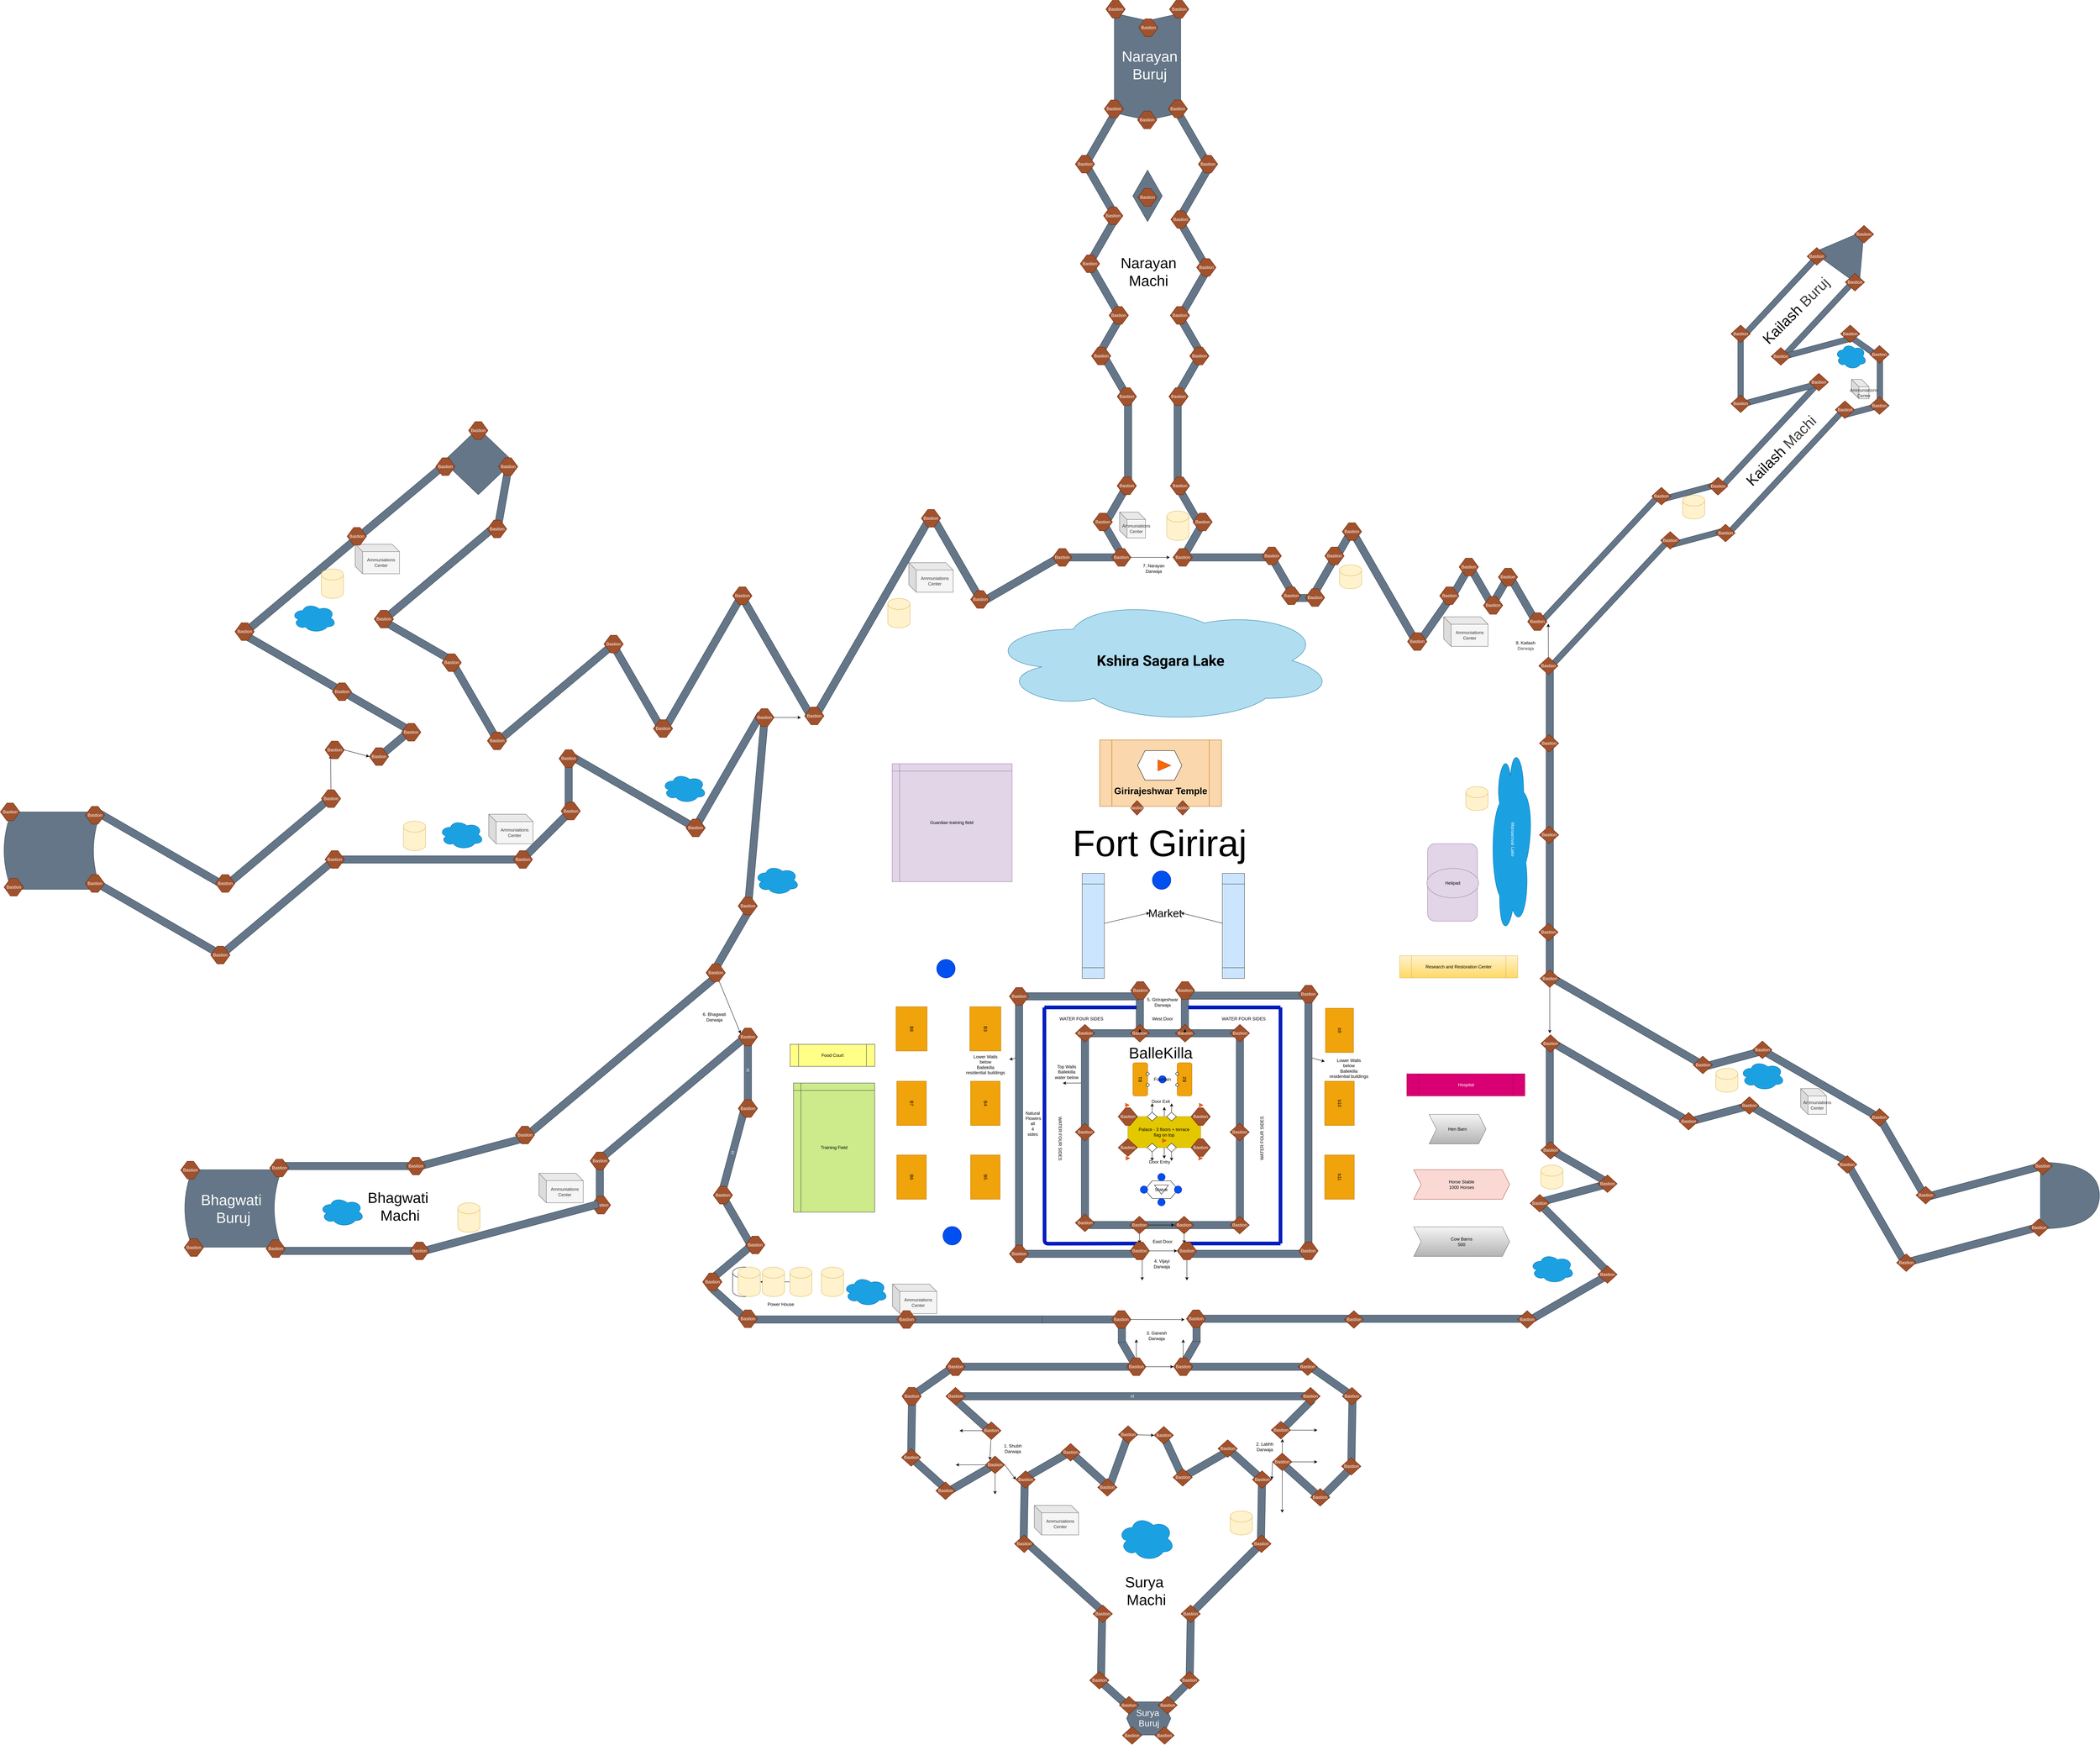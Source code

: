 <mxfile>
    <diagram id="YvTbdJ-9MWDgzSPk-T_Q" name="Page-1">
        <mxGraphModel dx="4932" dy="3947" grid="1" gridSize="10" guides="1" tooltips="1" connect="1" arrows="1" fold="1" page="1" pageScale="1" pageWidth="1600" pageHeight="900" math="0" shadow="0">
            <root>
                <mxCell id="0"/>
                <mxCell id="1" parent="0"/>
                <mxCell id="504" value="" style="rounded=0;whiteSpace=wrap;html=1;fillColor=#647687;fontColor=#ffffff;strokeColor=#314354;rotation=-120;" parent="1" vertex="1">
                    <mxGeometry x="1750.43" y="-1040" width="129.57" height="20" as="geometry"/>
                </mxCell>
                <mxCell id="135" value="H" style="rounded=0;whiteSpace=wrap;html=1;fillColor=#647687;fontColor=#ffffff;strokeColor=#314354;rotation=-180;" parent="1" vertex="1">
                    <mxGeometry x="272.63" y="1124" width="972.63" height="20" as="geometry"/>
                </mxCell>
                <mxCell id="55" value="" style="rounded=1;whiteSpace=wrap;html=1;rotation=-90;fillColor=#647687;fontColor=#ffffff;strokeColor=#314354;" parent="1" vertex="1">
                    <mxGeometry x="800" y="400" width="500" height="20" as="geometry"/>
                </mxCell>
                <mxCell id="15" value="Door Exit" style="text;html=1;align=center;verticalAlign=middle;resizable=0;points=[];autosize=1;strokeColor=none;fillColor=none;imageWidth=9;imageHeight=14;" parent="1" vertex="1">
                    <mxGeometry x="800" y="320" width="70" height="30" as="geometry"/>
                </mxCell>
                <mxCell id="18" value="B1" style="rounded=1;whiteSpace=wrap;html=1;rotation=-90;fillColor=#f0a30a;strokeColor=#BD7000;fontColor=#000000;" parent="1" vertex="1">
                    <mxGeometry x="735" y="255" width="90" height="40" as="geometry"/>
                </mxCell>
                <mxCell id="19" value="" style="group" parent="1" vertex="1" connectable="0">
                    <mxGeometry x="720" y="340" width="460" height="360" as="geometry"/>
                </mxCell>
                <mxCell id="13" style="edgeStyle=none;html=1;exitX=0.5;exitY=0;exitDx=0;exitDy=0;" parent="19" source="9" edge="1">
                    <mxGeometry relative="1" as="geometry">
                        <mxPoint x="92.251" as="targetPoint"/>
                    </mxGeometry>
                </mxCell>
                <mxCell id="14" style="edgeStyle=none;html=1;exitX=0.5;exitY=0;exitDx=0;exitDy=0;" parent="19" source="10" edge="1">
                    <mxGeometry relative="1" as="geometry">
                        <mxPoint x="144.883" as="targetPoint"/>
                    </mxGeometry>
                </mxCell>
                <mxCell id="20" value="" style="group" parent="19" vertex="1" connectable="0">
                    <mxGeometry y="12" width="460" height="348" as="geometry"/>
                </mxCell>
                <mxCell id="32" style="edgeStyle=none;html=1;exitX=0.5;exitY=0;exitDx=0;exitDy=0;" parent="20" source="2" edge="1">
                    <mxGeometry relative="1" as="geometry">
                        <mxPoint x="125.2" y="-2" as="targetPoint"/>
                    </mxGeometry>
                </mxCell>
                <mxCell id="2" value="Palace - 3 floors + terrace&lt;div&gt;flag on top&lt;/div&gt;" style="rounded=1;whiteSpace=wrap;html=1;fillColor=#e3c800;fontColor=#000000;strokeColor=#B09500;" parent="20" vertex="1">
                    <mxGeometry x="26.316" y="24" width="197.368" height="84" as="geometry"/>
                </mxCell>
                <mxCell id="3" value="Bastion" style="shape=hexagon;perimeter=hexagonPerimeter2;whiteSpace=wrap;html=1;fixedSize=1;size=30;fillColor=#a0522d;fontColor=#ffffff;strokeColor=#6D1F00;" parent="20" vertex="1">
                    <mxGeometry y="84" width="52.632" height="48" as="geometry"/>
                </mxCell>
                <mxCell id="4" value="&lt;span style=&quot;color: rgb(255, 255, 255);&quot;&gt;Bastion&lt;/span&gt;" style="shape=hexagon;perimeter=hexagonPerimeter2;whiteSpace=wrap;html=1;fixedSize=1;size=20;fillColor=#a0522d;fontColor=#ffffff;strokeColor=#6D1F00;" parent="20" vertex="1">
                    <mxGeometry x="197.368" y="84" width="52.632" height="48" as="geometry"/>
                </mxCell>
                <mxCell id="5" value="&lt;span style=&quot;color: rgb(255, 255, 255);&quot;&gt;Bastion&lt;/span&gt;" style="shape=hexagon;perimeter=hexagonPerimeter2;whiteSpace=wrap;html=1;fixedSize=1;size=20;fillColor=#a0522d;fontColor=#ffffff;strokeColor=#6D1F00;" parent="20" vertex="1">
                    <mxGeometry x="197.368" width="52.632" height="48" as="geometry"/>
                </mxCell>
                <mxCell id="6" value="&lt;span style=&quot;color: rgb(255, 255, 255);&quot;&gt;Bastion&lt;/span&gt;" style="shape=hexagon;perimeter=hexagonPerimeter2;whiteSpace=wrap;html=1;fixedSize=1;size=20;fillColor=#a0522d;fontColor=#ffffff;strokeColor=#6D1F00;" parent="20" vertex="1">
                    <mxGeometry width="52.632" height="48" as="geometry"/>
                </mxCell>
                <mxCell id="11" style="edgeStyle=none;html=1;" parent="20" source="7" edge="1">
                    <mxGeometry relative="1" as="geometry">
                        <mxPoint x="92.105" y="144" as="targetPoint"/>
                    </mxGeometry>
                </mxCell>
                <mxCell id="7" value="" style="rhombus;whiteSpace=wrap;html=1;" parent="20" vertex="1">
                    <mxGeometry x="78.947" y="96" width="26.316" height="24" as="geometry"/>
                </mxCell>
                <mxCell id="12" style="edgeStyle=none;html=1;" parent="20" source="8" edge="1">
                    <mxGeometry relative="1" as="geometry">
                        <mxPoint x="144.737" y="144" as="targetPoint"/>
                    </mxGeometry>
                </mxCell>
                <mxCell id="8" value="" style="rhombus;whiteSpace=wrap;html=1;" parent="20" vertex="1">
                    <mxGeometry x="131.579" y="96" width="26.316" height="24" as="geometry"/>
                </mxCell>
                <mxCell id="9" value="" style="rhombus;whiteSpace=wrap;html=1;" parent="20" vertex="1">
                    <mxGeometry x="78.947" y="12" width="26.316" height="24" as="geometry"/>
                </mxCell>
                <mxCell id="10" value="" style="rhombus;whiteSpace=wrap;html=1;" parent="20" vertex="1">
                    <mxGeometry x="131.579" y="12" width="26.316" height="24" as="geometry"/>
                </mxCell>
                <mxCell id="17" value="Door Entry" style="text;html=1;align=center;verticalAlign=middle;resizable=0;points=[];autosize=1;strokeColor=none;fillColor=none;imageWidth=9;imageHeight=14;" parent="20" vertex="1">
                    <mxGeometry x="72.368" y="132" width="80" height="30" as="geometry"/>
                </mxCell>
                <mxCell id="24" value="" style="triangle;whiteSpace=wrap;html=1;fillColor=#fa6800;fontColor=#000000;strokeColor=#C73500;" parent="20" vertex="1">
                    <mxGeometry x="120" y="84" width="10" height="10" as="geometry"/>
                </mxCell>
                <mxCell id="26" value="" style="triangle;whiteSpace=wrap;html=1;fillColor=#fa6800;fontColor=#000000;strokeColor=#C73500;" parent="20" vertex="1">
                    <mxGeometry x="21.32" y="132" width="10" height="10" as="geometry"/>
                </mxCell>
                <mxCell id="27" value="" style="triangle;whiteSpace=wrap;html=1;fillColor=#fa6800;fontColor=#000000;strokeColor=#C73500;" parent="20" vertex="1">
                    <mxGeometry x="218.68" y="132" width="10" height="10" as="geometry"/>
                </mxCell>
                <mxCell id="31" style="edgeStyle=none;html=1;entryX=0.658;entryY=0.2;entryDx=0;entryDy=0;entryPerimeter=0;" parent="20" source="2" target="17" edge="1">
                    <mxGeometry relative="1" as="geometry"/>
                </mxCell>
                <mxCell id="40" value="" style="shape=hexagon;perimeter=hexagonPerimeter2;whiteSpace=wrap;html=1;fixedSize=1;" parent="20" vertex="1">
                    <mxGeometry x="72.37" y="198" width="90" height="48" as="geometry"/>
                </mxCell>
                <mxCell id="41" value="Statue" style="triangle;whiteSpace=wrap;html=1;direction=south;" parent="20" vertex="1">
                    <mxGeometry x="98.37" y="209.5" width="38" height="25" as="geometry"/>
                </mxCell>
                <mxCell id="43" value="" style="ellipse;whiteSpace=wrap;html=1;aspect=fixed;fillColor=#0050ef;fontColor=#ffffff;strokeColor=#001DBC;" parent="20" vertex="1">
                    <mxGeometry x="60.0" y="212" width="20" height="20" as="geometry"/>
                </mxCell>
                <mxCell id="44" value="" style="ellipse;whiteSpace=wrap;html=1;aspect=fixed;fillColor=#0050ef;fontColor=#ffffff;strokeColor=#001DBC;" parent="20" vertex="1">
                    <mxGeometry x="152.37" y="212" width="20" height="20" as="geometry"/>
                </mxCell>
                <mxCell id="45" value="" style="ellipse;whiteSpace=wrap;html=1;aspect=fixed;fillColor=#0050ef;fontColor=#ffffff;strokeColor=#001DBC;" parent="20" vertex="1">
                    <mxGeometry x="107.37" y="246" width="20" height="20" as="geometry"/>
                </mxCell>
                <mxCell id="46" value="" style="ellipse;whiteSpace=wrap;html=1;aspect=fixed;fillColor=#0050ef;fontColor=#ffffff;strokeColor=#001DBC;" parent="20" vertex="1">
                    <mxGeometry x="107.37" y="178" width="20" height="20" as="geometry"/>
                </mxCell>
                <mxCell id="53" value="" style="rounded=1;whiteSpace=wrap;html=1;fillColor=#647687;fontColor=#ffffff;strokeColor=#314354;" parent="20" vertex="1">
                    <mxGeometry x="-80" y="308" width="400" height="20" as="geometry"/>
                </mxCell>
                <mxCell id="58" value="Bastion" style="shape=hexagon;perimeter=hexagonPerimeter2;whiteSpace=wrap;html=1;fixedSize=1;size=296.32;fillColor=#a0522d;fontColor=#ffffff;strokeColor=#6D1F00;" parent="20" vertex="1">
                    <mxGeometry x="303" y="294" width="52.632" height="48" as="geometry"/>
                </mxCell>
                <mxCell id="63" value="Bastion" style="shape=hexagon;perimeter=hexagonPerimeter2;whiteSpace=wrap;html=1;fixedSize=1;size=93.0;fillColor=#a0522d;fontColor=#ffffff;strokeColor=#6D1F00;" parent="20" vertex="1">
                    <mxGeometry x="303.0" y="42" width="52.632" height="48" as="geometry"/>
                </mxCell>
                <mxCell id="67" style="edgeStyle=none;html=1;exitX=0.5;exitY=1;exitDx=0;exitDy=0;" parent="20" source="65" edge="1">
                    <mxGeometry relative="1" as="geometry">
                        <mxPoint x="58" y="368" as="targetPoint"/>
                    </mxGeometry>
                </mxCell>
                <mxCell id="738" style="edgeStyle=none;html=1;entryX=0;entryY=0.5;entryDx=0;entryDy=0;" parent="20" source="65" target="66" edge="1">
                    <mxGeometry relative="1" as="geometry"/>
                </mxCell>
                <mxCell id="65" value="Bastion" style="shape=hexagon;perimeter=hexagonPerimeter2;whiteSpace=wrap;html=1;fixedSize=1;size=93.0;fillColor=#a0522d;fontColor=#ffffff;strokeColor=#6D1F00;" parent="20" vertex="1">
                    <mxGeometry x="31.32" y="294" width="52.632" height="48" as="geometry"/>
                </mxCell>
                <mxCell id="68" style="edgeStyle=none;html=1;" parent="20" source="66" edge="1">
                    <mxGeometry relative="1" as="geometry">
                        <mxPoint x="179" y="368" as="targetPoint"/>
                    </mxGeometry>
                </mxCell>
                <mxCell id="66" value="Bastion" style="shape=hexagon;perimeter=hexagonPerimeter2;whiteSpace=wrap;html=1;fixedSize=1;size=58.68;fillColor=#a0522d;fontColor=#ffffff;strokeColor=#6D1F00;" parent="20" vertex="1">
                    <mxGeometry x="152.37" y="294" width="52.632" height="48" as="geometry"/>
                </mxCell>
                <mxCell id="125" value="WATER FOUR SIDES" style="text;html=1;align=center;verticalAlign=middle;resizable=0;points=[];autosize=1;strokeColor=none;fillColor=none;rotation=-90;" parent="20" vertex="1">
                    <mxGeometry x="320" y="68" width="140" height="30" as="geometry"/>
                </mxCell>
                <mxCell id="28" value="" style="triangle;whiteSpace=wrap;html=1;fillColor=#fa6800;fontColor=#000000;strokeColor=#C73500;" parent="19" vertex="1">
                    <mxGeometry x="220" width="10" height="10" as="geometry"/>
                </mxCell>
                <mxCell id="29" value="" style="triangle;whiteSpace=wrap;html=1;fillColor=#fa6800;fontColor=#000000;strokeColor=#C73500;" parent="19" vertex="1">
                    <mxGeometry x="20" width="10" height="10" as="geometry"/>
                </mxCell>
                <mxCell id="21" value="&lt;span style=&quot;color: rgb(0, 0, 0);&quot;&gt;B2&lt;/span&gt;" style="rounded=1;whiteSpace=wrap;html=1;rotation=-90;fillColor=#f0a30a;fontColor=#000000;strokeColor=#BD7000;" parent="1" vertex="1">
                    <mxGeometry x="855" y="255" width="90" height="40" as="geometry"/>
                </mxCell>
                <mxCell id="30" value="&lt;font style=&quot;color: rgb(13, 13, 13);&quot;&gt;Fountain&lt;/font&gt;" style="ellipse;whiteSpace=wrap;html=1;aspect=fixed;fillColor=#0050ef;fontColor=#ffffff;strokeColor=#001DBC;" parent="1" vertex="1">
                    <mxGeometry x="830" y="265" width="20" height="20" as="geometry"/>
                </mxCell>
                <mxCell id="35" value="" style="rhombus;whiteSpace=wrap;html=1;" parent="1" vertex="1">
                    <mxGeometry x="795" y="285" width="10" height="10" as="geometry"/>
                </mxCell>
                <mxCell id="36" value="" style="rhombus;whiteSpace=wrap;html=1;" parent="1" vertex="1">
                    <mxGeometry x="795" y="255" width="10" height="10" as="geometry"/>
                </mxCell>
                <mxCell id="37" value="" style="rhombus;whiteSpace=wrap;html=1;" parent="1" vertex="1">
                    <mxGeometry x="875" y="285" width="10" height="10" as="geometry"/>
                </mxCell>
                <mxCell id="38" value="" style="rhombus;whiteSpace=wrap;html=1;" parent="1" vertex="1">
                    <mxGeometry x="875" y="255" width="10" height="10" as="geometry"/>
                </mxCell>
                <mxCell id="167" style="html=1;exitX=0.75;exitY=0;exitDx=0;exitDy=0;" parent="1" source="54" edge="1">
                    <mxGeometry relative="1" as="geometry">
                        <mxPoint x="570" y="285.259" as="targetPoint"/>
                    </mxGeometry>
                </mxCell>
                <mxCell id="54" value="" style="rounded=1;whiteSpace=wrap;html=1;rotation=-90;fillColor=#647687;fontColor=#ffffff;strokeColor=#314354;" parent="1" vertex="1">
                    <mxGeometry x="380" y="400" width="500" height="20" as="geometry"/>
                </mxCell>
                <mxCell id="56" value="" style="rounded=1;whiteSpace=wrap;html=1;fillColor=#647687;fontColor=#ffffff;strokeColor=#314354;" parent="1" vertex="1">
                    <mxGeometry x="640" y="140" width="400" height="20" as="geometry"/>
                </mxCell>
                <mxCell id="57" value="Bastion" style="shape=hexagon;perimeter=hexagonPerimeter2;whiteSpace=wrap;html=1;fixedSize=1;size=30;fillColor=#a0522d;fontColor=#ffffff;strokeColor=#6D1F00;" parent="1" vertex="1">
                    <mxGeometry x="603.68" y="640" width="52.632" height="48" as="geometry"/>
                </mxCell>
                <mxCell id="59" value="Bastion" style="shape=hexagon;perimeter=hexagonPerimeter2;whiteSpace=wrap;html=1;fixedSize=1;size=26.32;fillColor=#a0522d;fontColor=#ffffff;strokeColor=#6D1F00;" parent="1" vertex="1">
                    <mxGeometry x="603.68" y="126" width="52.632" height="48" as="geometry"/>
                </mxCell>
                <mxCell id="60" value="Bastion" style="shape=hexagon;perimeter=hexagonPerimeter2;whiteSpace=wrap;html=1;fixedSize=1;size=26.32;fillColor=#a0522d;fontColor=#ffffff;strokeColor=#6D1F00;" parent="1" vertex="1">
                    <mxGeometry x="1023.68" y="126" width="52.632" height="48" as="geometry"/>
                </mxCell>
                <mxCell id="69" style="edgeStyle=none;html=1;" parent="1" source="99" edge="1">
                    <mxGeometry relative="1" as="geometry">
                        <mxPoint x="778.686" y="90" as="targetPoint"/>
                    </mxGeometry>
                </mxCell>
                <mxCell id="99" value="" style="rounded=0;whiteSpace=wrap;html=1;fillColor=#647687;fontColor=#ffffff;strokeColor=#314354;rotation=90;" parent="1" vertex="1">
                    <mxGeometry x="736" y="85.85" width="85.66" height="20" as="geometry"/>
                </mxCell>
                <mxCell id="61" value="Bastion" style="shape=hexagon;perimeter=hexagonPerimeter2;whiteSpace=wrap;html=1;fixedSize=1;size=26.32;fillColor=#a0522d;fontColor=#ffffff;strokeColor=#6D1F00;" parent="1" vertex="1">
                    <mxGeometry x="752.37" y="126" width="52.632" height="48" as="geometry"/>
                </mxCell>
                <mxCell id="70" style="edgeStyle=none;html=1;" parent="1" source="101" edge="1">
                    <mxGeometry relative="1" as="geometry">
                        <mxPoint x="901.316" y="90" as="targetPoint"/>
                    </mxGeometry>
                </mxCell>
                <mxCell id="101" value="" style="rounded=0;whiteSpace=wrap;html=1;fillColor=#647687;fontColor=#ffffff;strokeColor=#314354;rotation=90;" parent="1" vertex="1">
                    <mxGeometry x="858.02" y="85.85" width="85.66" height="20" as="geometry"/>
                </mxCell>
                <mxCell id="62" value="Bastion" style="shape=hexagon;perimeter=hexagonPerimeter2;whiteSpace=wrap;html=1;fixedSize=1;size=93.0;fillColor=#a0522d;fontColor=#ffffff;strokeColor=#6D1F00;" parent="1" vertex="1">
                    <mxGeometry x="875.0" y="126" width="52.632" height="48" as="geometry"/>
                </mxCell>
                <mxCell id="64" value="Bastion" style="shape=hexagon;perimeter=hexagonPerimeter2;whiteSpace=wrap;html=1;fixedSize=1;size=93.0;fillColor=#a0522d;fontColor=#ffffff;strokeColor=#6D1F00;" parent="1" vertex="1">
                    <mxGeometry x="603.68" y="394" width="52.632" height="48" as="geometry"/>
                </mxCell>
                <mxCell id="71" value="East Door" style="text;html=1;align=center;verticalAlign=middle;resizable=0;points=[];autosize=1;strokeColor=none;fillColor=none;" parent="1" vertex="1">
                    <mxGeometry x="800" y="700" width="80" height="30" as="geometry"/>
                </mxCell>
                <mxCell id="72" value="West Door" style="text;html=1;align=center;verticalAlign=middle;resizable=0;points=[];autosize=1;strokeColor=none;fillColor=none;" parent="1" vertex="1">
                    <mxGeometry x="800" y="96" width="80" height="30" as="geometry"/>
                </mxCell>
                <mxCell id="169" value="" style="rounded=0;whiteSpace=wrap;html=1;fillColor=#647687;fontColor=#ffffff;strokeColor=#314354;rotation=-180;" parent="1" vertex="1">
                    <mxGeometry x="453.12" y="40" width="322.62" height="20" as="geometry"/>
                </mxCell>
                <mxCell id="73" value="&lt;span style=&quot;font-family: Roboto, Helvetica, sans-serif; font-size: 40px; font-weight: 700; text-align: left;&quot;&gt;&lt;font style=&quot;color: rgb(0, 0, 0);&quot;&gt;Kshira Sagara Lake&lt;/font&gt;&lt;/span&gt;" style="ellipse;shape=cloud;whiteSpace=wrap;html=1;fillColor=#b1ddf0;strokeColor=#10739e;" parent="1" vertex="1">
                    <mxGeometry x="360" y="-1030" width="950" height="340" as="geometry"/>
                </mxCell>
                <mxCell id="179" value="" style="rounded=0;whiteSpace=wrap;html=1;fillColor=#647687;fontColor=#ffffff;strokeColor=#314354;rotation=-180;" parent="1" vertex="1">
                    <mxGeometry x="910.01" y="38" width="332.63" height="20" as="geometry"/>
                </mxCell>
                <mxCell id="75" value="" style="shape=process;whiteSpace=wrap;html=1;backgroundOutline=1;fillColor=#fad7ac;strokeColor=#b46504;" parent="1" vertex="1">
                    <mxGeometry x="670" y="-645" width="330" height="180" as="geometry"/>
                </mxCell>
                <mxCell id="76" value="" style="ellipse;whiteSpace=wrap;html=1;aspect=fixed;fillColor=#0050ef;fontColor=#ffffff;strokeColor=#001DBC;" parent="1" vertex="1">
                    <mxGeometry x="812.75" y="-290" width="50" height="50" as="geometry"/>
                </mxCell>
                <mxCell id="77" value="" style="shape=hexagon;perimeter=hexagonPerimeter2;whiteSpace=wrap;html=1;fixedSize=1;" parent="1" vertex="1">
                    <mxGeometry x="772.75" y="-616" width="120" height="80" as="geometry"/>
                </mxCell>
                <mxCell id="81" value="" style="triangle;whiteSpace=wrap;html=1;fillColor=#fa6800;fontColor=#000000;strokeColor=#C73500;" parent="1" vertex="1">
                    <mxGeometry x="827.75" y="-591" width="35" height="30" as="geometry"/>
                </mxCell>
                <mxCell id="82" value="&lt;font style=&quot;font-size: 25px;&quot;&gt;&lt;b&gt;Girirajeshwar Temple&lt;/b&gt;&lt;/font&gt;" style="text;html=1;align=center;verticalAlign=middle;resizable=0;points=[];autosize=1;strokeColor=none;fillColor=none;" parent="1" vertex="1">
                    <mxGeometry x="694.75" y="-528" width="280" height="40" as="geometry"/>
                </mxCell>
                <mxCell id="83" value="Bastion" style="shape=hexagon;perimeter=hexagonPerimeter2;whiteSpace=wrap;html=1;fixedSize=1;size=27.63;fillColor=#a0522d;fontColor=#ffffff;strokeColor=#6D1F00;" parent="1" vertex="1">
                    <mxGeometry x="752.37" y="-481" width="37.63" height="40" as="geometry"/>
                </mxCell>
                <mxCell id="84" value="Bastion" style="shape=hexagon;perimeter=hexagonPerimeter2;whiteSpace=wrap;html=1;fixedSize=1;size=27.63;fillColor=#a0522d;fontColor=#ffffff;strokeColor=#6D1F00;" parent="1" vertex="1">
                    <mxGeometry x="876.19" y="-481" width="37.63" height="40" as="geometry"/>
                </mxCell>
                <mxCell id="94" value="Bastion" style="shape=hexagon;perimeter=hexagonPerimeter2;whiteSpace=wrap;html=1;fixedSize=1;size=17.63;fillColor=#a0522d;fontColor=#ffffff;strokeColor=#6D1F00;" parent="1" vertex="1">
                    <mxGeometry x="753.68" y="10" width="52.632" height="48" as="geometry"/>
                </mxCell>
                <mxCell id="103" value="" style="rounded=0;whiteSpace=wrap;html=1;fillColor=#647687;fontColor=#ffffff;strokeColor=#314354;rotation=-180;" parent="1" vertex="1">
                    <mxGeometry x="433.55" y="916" width="314.47" height="20" as="geometry"/>
                </mxCell>
                <mxCell id="142" value="" style="rounded=1;whiteSpace=wrap;html=1;rotation=-120;fillColor=#647687;fontColor=#ffffff;strokeColor=#314354;" parent="1" vertex="1">
                    <mxGeometry x="711" y="1000" width="64.74" height="20" as="geometry"/>
                </mxCell>
                <mxCell id="95" value="Bastion" style="shape=hexagon;perimeter=hexagonPerimeter2;whiteSpace=wrap;html=1;fixedSize=1;size=17.63;fillColor=#a0522d;fontColor=#ffffff;strokeColor=#6D1F00;" parent="1" vertex="1">
                    <mxGeometry x="875.0" y="10" width="52.632" height="48" as="geometry"/>
                </mxCell>
                <mxCell id="141" value="" style="rounded=1;whiteSpace=wrap;html=1;rotation=-90;fillColor=#647687;fontColor=#ffffff;strokeColor=#314354;" parent="1" vertex="1">
                    <mxGeometry x="702.37" y="950" width="55.26" height="20" as="geometry"/>
                </mxCell>
                <mxCell id="143" value="" style="rounded=1;whiteSpace=wrap;html=1;rotation=-60;fillColor=#647687;fontColor=#ffffff;strokeColor=#314354;" parent="1" vertex="1">
                    <mxGeometry x="887" y="998" width="64.74" height="20" as="geometry"/>
                </mxCell>
                <mxCell id="113" value="" style="rounded=0;whiteSpace=wrap;html=1;fillColor=#647687;fontColor=#ffffff;strokeColor=#314354;rotation=-180;" parent="1" vertex="1">
                    <mxGeometry x="911" y="914" width="925.47" height="20" as="geometry"/>
                </mxCell>
                <mxCell id="144" value="" style="rounded=1;whiteSpace=wrap;html=1;rotation=-90;fillColor=#647687;fontColor=#ffffff;strokeColor=#314354;" parent="1" vertex="1">
                    <mxGeometry x="905.0" y="948" width="55.26" height="20" as="geometry"/>
                </mxCell>
                <mxCell id="733" style="edgeStyle=none;html=1;exitX=1;exitY=0.5;exitDx=0;exitDy=0;" parent="1" source="96" edge="1">
                    <mxGeometry relative="1" as="geometry">
                        <mxPoint x="900.0" y="926.235" as="targetPoint"/>
                    </mxGeometry>
                </mxCell>
                <mxCell id="96" value="Bastion" style="shape=hexagon;perimeter=hexagonPerimeter2;whiteSpace=wrap;html=1;fixedSize=1;size=17.63;fillColor=#a0522d;fontColor=#ffffff;strokeColor=#6D1F00;" parent="1" vertex="1">
                    <mxGeometry x="702.37" y="902" width="52.632" height="48" as="geometry"/>
                </mxCell>
                <mxCell id="97" value="Bastion" style="shape=hexagon;perimeter=hexagonPerimeter2;whiteSpace=wrap;html=1;fixedSize=1;size=17.63;fillColor=#a0522d;fontColor=#ffffff;strokeColor=#6D1F00;" parent="1" vertex="1">
                    <mxGeometry x="905.0" y="900" width="52.632" height="48" as="geometry"/>
                </mxCell>
                <mxCell id="98" value="&lt;font style=&quot;font-size: 42px;&quot;&gt;BalleKilla&lt;/font&gt;" style="text;html=1;align=center;verticalAlign=middle;resizable=0;points=[];autosize=1;strokeColor=none;fillColor=none;" parent="1" vertex="1">
                    <mxGeometry x="735" y="174" width="200" height="60" as="geometry"/>
                </mxCell>
                <mxCell id="100" value="" style="edgeStyle=none;html=1;" parent="1" source="61" target="99" edge="1">
                    <mxGeometry relative="1" as="geometry">
                        <mxPoint x="778.686" y="90" as="targetPoint"/>
                        <mxPoint x="779" y="126" as="sourcePoint"/>
                    </mxGeometry>
                </mxCell>
                <mxCell id="102" value="" style="edgeStyle=none;html=1;" parent="1" source="62" target="101" edge="1">
                    <mxGeometry relative="1" as="geometry">
                        <mxPoint x="901.316" y="90" as="targetPoint"/>
                        <mxPoint x="901" y="126" as="sourcePoint"/>
                    </mxGeometry>
                </mxCell>
                <mxCell id="106" value="Bastion" style="shape=hexagon;perimeter=hexagonPerimeter2;whiteSpace=wrap;html=1;fixedSize=1;size=135.0;fillColor=#a0522d;fontColor=#ffffff;strokeColor=#6D1F00;" parent="1" vertex="1">
                    <mxGeometry x="1332.63" y="902" width="52.632" height="48" as="geometry"/>
                </mxCell>
                <mxCell id="134" value="" style="rounded=0;whiteSpace=wrap;html=1;fillColor=#647687;fontColor=#ffffff;strokeColor=#314354;rotation=-180;" parent="1" vertex="1">
                    <mxGeometry x="-275.53" y="916" width="790" height="20" as="geometry"/>
                </mxCell>
                <mxCell id="115" value="" style="endArrow=none;html=1;edgeStyle=orthogonalEdgeStyle;jumpStyle=line;fillColor=#0050ef;strokeColor=#001DBC;strokeWidth=10;" parent="1" edge="1">
                    <mxGeometry width="50" height="50" relative="1" as="geometry">
                        <mxPoint x="780" y="720" as="sourcePoint"/>
                        <mxPoint x="520" y="80" as="targetPoint"/>
                    </mxGeometry>
                </mxCell>
                <mxCell id="117" value="" style="endArrow=none;html=1;entryX=0.315;entryY=0.942;entryDx=0;entryDy=0;entryPerimeter=0;fillColor=#0050ef;strokeColor=#001DBC;strokeWidth=10;" parent="1" target="99" edge="1">
                    <mxGeometry width="50" height="50" relative="1" as="geometry">
                        <mxPoint x="520" y="80" as="sourcePoint"/>
                        <mxPoint x="760" y="80" as="targetPoint"/>
                    </mxGeometry>
                </mxCell>
                <mxCell id="118" value="" style="endArrow=none;html=1;fillColor=#0050ef;strokeColor=#001DBC;strokeWidth=10;" parent="1" edge="1">
                    <mxGeometry width="50" height="50" relative="1" as="geometry">
                        <mxPoint x="910" y="80" as="sourcePoint"/>
                        <mxPoint x="1160" y="80" as="targetPoint"/>
                    </mxGeometry>
                </mxCell>
                <mxCell id="120" value="" style="endArrow=none;html=1;fillColor=#0050ef;strokeColor=#001DBC;strokeWidth=10;" parent="1" edge="1">
                    <mxGeometry width="50" height="50" relative="1" as="geometry">
                        <mxPoint x="1160" y="80" as="sourcePoint"/>
                        <mxPoint x="1160" y="720" as="targetPoint"/>
                    </mxGeometry>
                </mxCell>
                <mxCell id="121" value="" style="endArrow=none;html=1;fillColor=#0050ef;strokeColor=#001DBC;strokeWidth=10;" parent="1" edge="1">
                    <mxGeometry width="50" height="50" relative="1" as="geometry">
                        <mxPoint x="900" y="720" as="sourcePoint"/>
                        <mxPoint x="1160" y="720" as="targetPoint"/>
                    </mxGeometry>
                </mxCell>
                <mxCell id="122" value="WATER FOUR SIDES" style="text;html=1;align=center;verticalAlign=middle;resizable=0;points=[];autosize=1;strokeColor=none;fillColor=none;" parent="1" vertex="1">
                    <mxGeometry x="990" y="96" width="140" height="30" as="geometry"/>
                </mxCell>
                <mxCell id="123" value="WATER FOUR SIDES" style="text;html=1;align=center;verticalAlign=middle;resizable=0;points=[];autosize=1;strokeColor=none;fillColor=none;" parent="1" vertex="1">
                    <mxGeometry x="550" y="96" width="140" height="30" as="geometry"/>
                </mxCell>
                <mxCell id="124" value="WATER FOUR SIDES" style="text;html=1;align=center;verticalAlign=middle;resizable=0;points=[];autosize=1;strokeColor=none;fillColor=none;rotation=90;" parent="1" vertex="1">
                    <mxGeometry x="492.63" y="420" width="140" height="30" as="geometry"/>
                </mxCell>
                <mxCell id="136" value="" style="rounded=0;whiteSpace=wrap;html=1;fillColor=#647687;fontColor=#ffffff;strokeColor=#314354;rotation=-180;" parent="1" vertex="1">
                    <mxGeometry x="278.17" y="1044" width="502.1" height="20" as="geometry"/>
                </mxCell>
                <mxCell id="732" style="edgeStyle=none;html=1;entryX=0;entryY=0.5;entryDx=0;entryDy=0;" parent="1" source="126" target="130" edge="1">
                    <mxGeometry relative="1" as="geometry"/>
                </mxCell>
                <mxCell id="745" style="edgeStyle=none;html=1;" parent="1" source="126" edge="1">
                    <mxGeometry relative="1" as="geometry">
                        <mxPoint x="769.186" y="980" as="targetPoint"/>
                    </mxGeometry>
                </mxCell>
                <mxCell id="126" value="Bastion" style="shape=hexagon;perimeter=hexagonPerimeter2;whiteSpace=wrap;html=1;fixedSize=1;size=17.63;fillColor=#a0522d;fontColor=#ffffff;strokeColor=#6D1F00;" parent="1" vertex="1">
                    <mxGeometry x="742.87" y="1030" width="52.632" height="48" as="geometry"/>
                </mxCell>
                <mxCell id="137" value="" style="rounded=0;whiteSpace=wrap;html=1;fillColor=#647687;fontColor=#ffffff;strokeColor=#314354;rotation=-180;" parent="1" vertex="1">
                    <mxGeometry x="890" y="1044" width="352.37" height="20" as="geometry"/>
                </mxCell>
                <mxCell id="746" style="edgeStyle=none;html=1;" parent="1" source="130" edge="1">
                    <mxGeometry relative="1" as="geometry">
                        <mxPoint x="896.316" y="980" as="targetPoint"/>
                    </mxGeometry>
                </mxCell>
                <mxCell id="130" value="Bastion" style="shape=hexagon;perimeter=hexagonPerimeter2;whiteSpace=wrap;html=1;fixedSize=1;size=17.63;fillColor=#a0522d;fontColor=#ffffff;strokeColor=#6D1F00;" parent="1" vertex="1">
                    <mxGeometry x="870.0" y="1030" width="52.632" height="48" as="geometry"/>
                </mxCell>
                <mxCell id="145" value="B3" style="rounded=0;whiteSpace=wrap;html=1;rotation=90;fontStyle=0;fillColor=#f0a30a;fontColor=#000000;strokeColor=#BD7000;" parent="1" vertex="1">
                    <mxGeometry x="300" y="96" width="120" height="84.15" as="geometry"/>
                </mxCell>
                <mxCell id="146" value="B8" style="rounded=0;whiteSpace=wrap;html=1;rotation=90;fontStyle=0;fillColor=#f0a30a;fontColor=#000000;strokeColor=#BD7000;" parent="1" vertex="1">
                    <mxGeometry x="100.0" y="96" width="120" height="84.15" as="geometry"/>
                </mxCell>
                <mxCell id="147" value="B7" style="rounded=0;whiteSpace=wrap;html=1;rotation=90;fontStyle=0;fillColor=#f0a30a;fontColor=#000000;strokeColor=#BD7000;" parent="1" vertex="1">
                    <mxGeometry x="100" y="300" width="120" height="80" as="geometry"/>
                </mxCell>
                <mxCell id="148" value="B4" style="rounded=0;whiteSpace=wrap;html=1;rotation=90;fontStyle=0;fillColor=#f0a30a;fontColor=#000000;strokeColor=#BD7000;" parent="1" vertex="1">
                    <mxGeometry x="300" y="300" width="120" height="80" as="geometry"/>
                </mxCell>
                <mxCell id="149" value="B6" style="rounded=0;whiteSpace=wrap;html=1;rotation=90;fontStyle=0;fillColor=#f0a30a;fontColor=#000000;strokeColor=#BD7000;" parent="1" vertex="1">
                    <mxGeometry x="100" y="500" width="120" height="80" as="geometry"/>
                </mxCell>
                <mxCell id="150" value="B5" style="rounded=0;whiteSpace=wrap;html=1;rotation=90;fontStyle=0;fillColor=#f0a30a;fontColor=#000000;strokeColor=#BD7000;" parent="1" vertex="1">
                    <mxGeometry x="300" y="500" width="120" height="80" as="geometry"/>
                </mxCell>
                <mxCell id="151" value="b9" style="rounded=0;whiteSpace=wrap;html=1;rotation=90;fontStyle=0;fillColor=#f0a30a;fontColor=#000000;strokeColor=#BD7000;" parent="1" vertex="1">
                    <mxGeometry x="1260" y="104.3" width="120" height="75.85" as="geometry"/>
                </mxCell>
                <mxCell id="152" value="b10" style="rounded=0;whiteSpace=wrap;html=1;rotation=90;fontStyle=0;fillColor=#f0a30a;fontColor=#000000;strokeColor=#BD7000;" parent="1" vertex="1">
                    <mxGeometry x="1260" y="300" width="120" height="80" as="geometry"/>
                </mxCell>
                <mxCell id="153" value="b11" style="rounded=0;whiteSpace=wrap;html=1;rotation=90;fontStyle=0;fillColor=#f0a30a;fontColor=#000000;strokeColor=#BD7000;" parent="1" vertex="1">
                    <mxGeometry x="1260" y="500" width="120" height="80" as="geometry"/>
                </mxCell>
                <mxCell id="164" value="" style="rounded=0;whiteSpace=wrap;html=1;fillColor=#647687;fontColor=#ffffff;strokeColor=#314354;rotation=-180;" parent="1" vertex="1">
                    <mxGeometry x="894.2" y="738" width="347.13" height="20" as="geometry"/>
                </mxCell>
                <mxCell id="161" value="" style="rounded=0;whiteSpace=wrap;html=1;fillColor=#647687;fontColor=#ffffff;strokeColor=#314354;rotation=-180;" parent="1" vertex="1">
                    <mxGeometry x="442.75" y="738" width="322.62" height="20" as="geometry"/>
                </mxCell>
                <mxCell id="735" style="edgeStyle=none;html=1;exitX=0.625;exitY=1;exitDx=0;exitDy=0;" parent="1" source="162" edge="1">
                    <mxGeometry relative="1" as="geometry">
                        <mxPoint x="785.176" y="820" as="targetPoint"/>
                    </mxGeometry>
                </mxCell>
                <mxCell id="737" style="edgeStyle=none;html=1;entryX=0;entryY=0.5;entryDx=0;entryDy=0;" parent="1" source="162" target="163" edge="1">
                    <mxGeometry relative="1" as="geometry"/>
                </mxCell>
                <mxCell id="162" value="Bastion" style="shape=hexagon;perimeter=hexagonPerimeter2;whiteSpace=wrap;html=1;fixedSize=1;size=17.63;fillColor=#a0522d;fontColor=#ffffff;strokeColor=#6D1F00;" parent="1" vertex="1">
                    <mxGeometry x="752.37" y="716" width="52.632" height="48" as="geometry"/>
                </mxCell>
                <mxCell id="736" style="edgeStyle=none;html=1;" parent="1" source="163" edge="1">
                    <mxGeometry relative="1" as="geometry">
                        <mxPoint x="906.316" y="820" as="targetPoint"/>
                    </mxGeometry>
                </mxCell>
                <mxCell id="163" value="Bastion" style="shape=hexagon;perimeter=hexagonPerimeter2;whiteSpace=wrap;html=1;fixedSize=1;size=17.63;fillColor=#a0522d;fontColor=#ffffff;strokeColor=#6D1F00;" parent="1" vertex="1">
                    <mxGeometry x="880.0" y="716" width="52.632" height="48" as="geometry"/>
                </mxCell>
                <mxCell id="176" style="edgeStyle=none;html=1;exitX=0.75;exitY=0;exitDx=0;exitDy=0;" parent="1" source="165" target="174" edge="1">
                    <mxGeometry relative="1" as="geometry"/>
                </mxCell>
                <mxCell id="165" value="" style="rounded=0;whiteSpace=wrap;html=1;fillColor=#647687;fontColor=#ffffff;strokeColor=#314354;rotation=-90;" parent="1" vertex="1">
                    <mxGeometry x="95.62" y="385.61" width="711.5" height="20" as="geometry"/>
                </mxCell>
                <mxCell id="166" value="Bastion" style="shape=hexagon;perimeter=hexagonPerimeter2;whiteSpace=wrap;html=1;fixedSize=1;size=20;fillColor=#a0522d;fontColor=#ffffff;strokeColor=#6D1F00;" parent="1" vertex="1">
                    <mxGeometry x="425.05" y="724" width="52.632" height="48" as="geometry"/>
                </mxCell>
                <mxCell id="168" value="Top Walls&lt;div&gt;Ballekilla&lt;/div&gt;&lt;div&gt;water below&lt;/div&gt;" style="text;html=1;align=center;verticalAlign=middle;resizable=0;points=[];autosize=1;strokeColor=none;fillColor=none;" parent="1" vertex="1">
                    <mxGeometry x="535" y="225" width="90" height="60" as="geometry"/>
                </mxCell>
                <mxCell id="170" value="Natural&lt;div&gt;&amp;nbsp;Flowers&lt;/div&gt;&lt;div&gt;all&lt;/div&gt;&lt;div&gt;4&lt;/div&gt;&lt;div&gt;sides&lt;/div&gt;" style="text;html=1;align=center;verticalAlign=middle;resizable=0;points=[];autosize=1;strokeColor=none;fillColor=none;" parent="1" vertex="1">
                    <mxGeometry x="453.12" y="350" width="70" height="90" as="geometry"/>
                </mxCell>
                <mxCell id="171" value="Bastion" style="shape=hexagon;perimeter=hexagonPerimeter2;whiteSpace=wrap;html=1;fixedSize=1;size=17.63;fillColor=#a0522d;fontColor=#ffffff;strokeColor=#6D1F00;" parent="1" vertex="1">
                    <mxGeometry x="425.05" y="26" width="52.632" height="48" as="geometry"/>
                </mxCell>
                <mxCell id="174" value="Lower Walls&lt;div&gt;&lt;font color=&quot;#000000&quot;&gt;below&lt;br&gt;&lt;/font&gt;&lt;div&gt;Ballekilla&lt;/div&gt;&lt;div&gt;residential buildings&lt;/div&gt;&lt;/div&gt;" style="text;html=1;align=center;verticalAlign=middle;resizable=0;points=[];autosize=1;strokeColor=none;fillColor=none;" parent="1" vertex="1">
                    <mxGeometry x="295" y="200" width="130" height="70" as="geometry"/>
                </mxCell>
                <mxCell id="177" value="Horse Stable&lt;div&gt;1000 Horses&lt;/div&gt;" style="shape=step;perimeter=stepPerimeter;whiteSpace=wrap;html=1;fixedSize=1;rotation=0;fillColor=#fad9d5;strokeColor=#ae4132;" parent="1" vertex="1">
                    <mxGeometry x="1521.25" y="520" width="260" height="80" as="geometry"/>
                </mxCell>
                <mxCell id="178" value="Cow Barns&lt;div&gt;500&lt;/div&gt;" style="shape=step;perimeter=stepPerimeter;whiteSpace=wrap;html=1;fixedSize=1;rotation=0;fillColor=#f5f5f5;strokeColor=#666666;gradientColor=#b3b3b3;" parent="1" vertex="1">
                    <mxGeometry x="1521.25" y="675" width="260" height="80" as="geometry"/>
                </mxCell>
                <mxCell id="189" style="edgeStyle=none;html=1;exitX=0.75;exitY=1;exitDx=0;exitDy=0;" parent="1" source="180" target="188" edge="1">
                    <mxGeometry relative="1" as="geometry"/>
                </mxCell>
                <mxCell id="180" value="" style="rounded=0;whiteSpace=wrap;html=1;fillColor=#647687;fontColor=#ffffff;strokeColor=#314354;rotation=-90;" parent="1" vertex="1">
                    <mxGeometry x="880" y="385" width="711.5" height="20" as="geometry"/>
                </mxCell>
                <mxCell id="181" value="Bastion" style="shape=hexagon;perimeter=hexagonPerimeter2;whiteSpace=wrap;html=1;fixedSize=1;size=17.63;fillColor=#a0522d;fontColor=#ffffff;strokeColor=#6D1F00;" parent="1" vertex="1">
                    <mxGeometry x="1209.43" y="716" width="52.632" height="48" as="geometry"/>
                </mxCell>
                <mxCell id="182" value="Bastion" style="shape=hexagon;perimeter=hexagonPerimeter2;whiteSpace=wrap;html=1;fixedSize=1;size=17.63;fillColor=#a0522d;fontColor=#ffffff;strokeColor=#6D1F00;" parent="1" vertex="1">
                    <mxGeometry x="1209.43" y="20" width="52.632" height="48" as="geometry"/>
                </mxCell>
                <mxCell id="186" value="Hen Barn" style="shape=step;perimeter=stepPerimeter;whiteSpace=wrap;html=1;fixedSize=1;rotation=0;fillColor=#f5f5f5;strokeColor=#666666;gradientColor=#b3b3b3;" parent="1" vertex="1">
                    <mxGeometry x="1562.88" y="370" width="154.25" height="80" as="geometry"/>
                </mxCell>
                <mxCell id="187" value="Research and Restoration Center" style="shape=process;whiteSpace=wrap;html=1;backgroundOutline=1;fillColor=#fff2cc;strokeColor=#d6b656;gradientColor=#ffd966;" parent="1" vertex="1">
                    <mxGeometry x="1483.06" y="-60" width="320" height="60" as="geometry"/>
                </mxCell>
                <mxCell id="188" value="Lower Walls&lt;div&gt;&lt;font color=&quot;#000000&quot;&gt;below&lt;br&gt;&lt;/font&gt;&lt;div&gt;Ballekilla&lt;/div&gt;&lt;div&gt;residential buildings&lt;/div&gt;&lt;/div&gt;" style="text;html=1;align=center;verticalAlign=middle;resizable=0;points=[];autosize=1;strokeColor=none;fillColor=none;" parent="1" vertex="1">
                    <mxGeometry x="1280" y="210" width="130" height="70" as="geometry"/>
                </mxCell>
                <mxCell id="191" value="" style="rounded=1;whiteSpace=wrap;html=1;rotation=90;fillColor=#e1d5e7;strokeColor=#9673a6;" parent="1" vertex="1">
                    <mxGeometry x="1521.25" y="-326.25" width="210" height="135" as="geometry"/>
                </mxCell>
                <mxCell id="192" value="Hospital" style="shape=process;whiteSpace=wrap;html=1;backgroundOutline=1;fillColor=#d80073;strokeColor=#A50040;fontColor=#ffffff;" parent="1" vertex="1">
                    <mxGeometry x="1502.52" y="260" width="320" height="60" as="geometry"/>
                </mxCell>
                <mxCell id="193" value="Helipad" style="ellipse;whiteSpace=wrap;html=1;fillColor=#e1d5e7;strokeColor=#9673a6;" parent="1" vertex="1">
                    <mxGeometry x="1557" y="-297" width="140" height="80" as="geometry"/>
                </mxCell>
                <mxCell id="210" value="" style="ellipse;whiteSpace=wrap;html=1;aspect=fixed;fillColor=#0050ef;fontColor=#ffffff;strokeColor=#001DBC;" parent="1" vertex="1">
                    <mxGeometry x="228.17" y="-50" width="50" height="50" as="geometry"/>
                </mxCell>
                <mxCell id="211" value="" style="ellipse;whiteSpace=wrap;html=1;aspect=fixed;fillColor=#0050ef;fontColor=#ffffff;strokeColor=#001DBC;" parent="1" vertex="1">
                    <mxGeometry x="245.0" y="674" width="50" height="50" as="geometry"/>
                </mxCell>
                <mxCell id="213" value="Training Field" style="shape=internalStorage;whiteSpace=wrap;html=1;backgroundOutline=1;fillColor=#cdeb8b;strokeColor=#36393d;" parent="1" vertex="1">
                    <mxGeometry x="-160" y="285" width="220" height="350" as="geometry"/>
                </mxCell>
                <mxCell id="214" value="" style="shape=cylinder3;whiteSpace=wrap;html=1;boundedLbl=1;backgroundOutline=1;size=15;" parent="1" vertex="1">
                    <mxGeometry x="-325.09" y="784" width="60" height="80" as="geometry"/>
                </mxCell>
                <mxCell id="216" value="" style="shape=cylinder3;whiteSpace=wrap;html=1;boundedLbl=1;backgroundOutline=1;size=15;fillColor=#fff2cc;strokeColor=#d6b656;" parent="1" vertex="1">
                    <mxGeometry x="-84.38" y="784" width="60" height="80" as="geometry"/>
                </mxCell>
                <mxCell id="760" value="" style="edgeStyle=none;html=1;" parent="1" source="217" target="759" edge="1">
                    <mxGeometry relative="1" as="geometry"/>
                </mxCell>
                <mxCell id="217" value="" style="shape=cylinder3;whiteSpace=wrap;html=1;boundedLbl=1;backgroundOutline=1;size=15;fillColor=#fff2cc;strokeColor=#d6b656;" parent="1" vertex="1">
                    <mxGeometry x="-170" y="784" width="60" height="80" as="geometry"/>
                </mxCell>
                <mxCell id="219" value="" style="shape=dataStorage;whiteSpace=wrap;html=1;fixedSize=1;fillColor=#647687;strokeColor=#314354;fontColor=#ffffff;" parent="1" vertex="1">
                    <mxGeometry x="-1810" y="520" width="262.5" height="210" as="geometry"/>
                </mxCell>
                <mxCell id="220" value="" style="rounded=0;whiteSpace=wrap;html=1;fillColor=#647687;fontColor=#ffffff;strokeColor=#314354;rotation=-180;" parent="1" vertex="1">
                    <mxGeometry x="-1560" y="730" width="400" height="20" as="geometry"/>
                </mxCell>
                <mxCell id="221" value="" style="rounded=0;whiteSpace=wrap;html=1;fillColor=#647687;fontColor=#ffffff;strokeColor=#314354;rotation=-180;" parent="1" vertex="1">
                    <mxGeometry x="-1560" y="500" width="390" height="20" as="geometry"/>
                </mxCell>
                <mxCell id="222" value="" style="shape=dataStorage;whiteSpace=wrap;html=1;fixedSize=1;fillColor=#647687;fontColor=#ffffff;strokeColor=#314354;" parent="1" vertex="1">
                    <mxGeometry x="-2300" y="-450" width="262.5" height="210" as="geometry"/>
                </mxCell>
                <mxCell id="223" value="" style="rounded=0;whiteSpace=wrap;html=1;fillColor=#647687;fontColor=#ffffff;strokeColor=#314354;rotation=-180;" parent="1" vertex="1">
                    <mxGeometry x="-1410" y="-331" width="520" height="20" as="geometry"/>
                </mxCell>
                <mxCell id="225" value="H" style="rounded=0;whiteSpace=wrap;html=1;fillColor=#647687;fontColor=#ffffff;strokeColor=#314354;rotation=-90;" parent="1" vertex="1">
                    <mxGeometry x="-369.34" y="239.98" width="171.32" height="20" as="geometry"/>
                </mxCell>
                <mxCell id="226" value="Power House" style="text;html=1;align=center;verticalAlign=middle;resizable=0;points=[];autosize=1;strokeColor=none;fillColor=none;" parent="1" vertex="1">
                    <mxGeometry x="-244.55" y="870" width="100" height="30" as="geometry"/>
                </mxCell>
                <mxCell id="230" style="edgeStyle=none;html=1;entryX=1;entryY=0.5;entryDx=0;entryDy=0;" parent="1" source="227" target="229" edge="1">
                    <mxGeometry relative="1" as="geometry"/>
                </mxCell>
                <mxCell id="300" value="" style="rounded=0;whiteSpace=wrap;html=1;fillColor=#647687;fontColor=#ffffff;strokeColor=#314354;rotation=-60;" parent="1" vertex="1">
                    <mxGeometry x="585.23" y="-2289.35" width="177.85" height="20" as="geometry"/>
                </mxCell>
                <mxCell id="232" value="" style="rounded=0;whiteSpace=wrap;html=1;fillColor=#647687;fontColor=#ffffff;strokeColor=#314354;rotation=-195;" parent="1" vertex="1">
                    <mxGeometry x="-1178.47" y="461.65" width="300" height="20" as="geometry"/>
                </mxCell>
                <mxCell id="292" value="Ammuniations&lt;div&gt;Center&lt;/div&gt;" style="shape=cube;whiteSpace=wrap;html=1;boundedLbl=1;backgroundOutline=1;darkOpacity=0.05;darkOpacity2=0.1;fillColor=#f5f5f5;fontColor=#333333;strokeColor=#666666;" parent="1" vertex="1">
                    <mxGeometry x="108.17" y="830" width="120" height="80" as="geometry"/>
                </mxCell>
                <mxCell id="229" value="&lt;font style=&quot;font-size: 30px;&quot;&gt;Market&lt;/font&gt;" style="text;html=1;align=center;verticalAlign=middle;whiteSpace=wrap;rounded=0;" parent="1" vertex="1">
                    <mxGeometry x="805" y="-191.25" width="85" height="30" as="geometry"/>
                </mxCell>
                <mxCell id="294" value="" style="rounded=0;whiteSpace=wrap;html=1;fillColor=#647687;fontColor=#ffffff;strokeColor=#314354;rotation=-60;" parent="1" vertex="1">
                    <mxGeometry x="-420" y="-120" width="194.55" height="20" as="geometry"/>
                </mxCell>
                <mxCell id="234" value="" style="rounded=0;whiteSpace=wrap;html=1;fillColor=#647687;fontColor=#ffffff;strokeColor=#314354;rotation=-90;" parent="1" vertex="1">
                    <mxGeometry x="-755" y="545" width="140" height="20" as="geometry"/>
                </mxCell>
                <mxCell id="237" value="" style="rounded=0;whiteSpace=wrap;html=1;fillColor=#647687;fontColor=#ffffff;strokeColor=#314354;rotation=-40;" parent="1" vertex="1">
                    <mxGeometry x="-745.62" y="314.66" width="520" height="20" as="geometry"/>
                </mxCell>
                <mxCell id="238" value="" style="rounded=0;whiteSpace=wrap;html=1;fillColor=#647687;fontColor=#ffffff;strokeColor=#314354;rotation=-40;" parent="1" vertex="1">
                    <mxGeometry x="-974.34" y="208.84" width="680" height="20" as="geometry"/>
                </mxCell>
                <mxCell id="252" value="" style="rounded=0;whiteSpace=wrap;html=1;fillColor=#647687;fontColor=#ffffff;strokeColor=#314354;rotation=30;" parent="1" vertex="1">
                    <mxGeometry x="-2080" y="-168" width="405.74" height="20" as="geometry"/>
                </mxCell>
                <mxCell id="298" value="" style="rounded=0;whiteSpace=wrap;html=1;fillColor=#647687;fontColor=#ffffff;strokeColor=#314354;rotation=-120;" parent="1" vertex="1">
                    <mxGeometry x="838.01" y="-2284.54" width="171.26" height="20" as="geometry"/>
                </mxCell>
                <mxCell id="253" value="" style="rounded=0;whiteSpace=wrap;html=1;fillColor=#647687;fontColor=#ffffff;strokeColor=#314354;rotation=-90;" parent="1" vertex="1">
                    <mxGeometry x="-850" y="-536" width="161" height="20" as="geometry"/>
                </mxCell>
                <mxCell id="268" value="Bastion" style="shape=hexagon;perimeter=hexagonPerimeter2;whiteSpace=wrap;html=1;fixedSize=1;size=17.63;fillColor=#a0522d;fontColor=#ffffff;strokeColor=#6D1F00;" parent="1" vertex="1">
                    <mxGeometry x="-1580" y="491.32" width="52.632" height="48" as="geometry"/>
                </mxCell>
                <mxCell id="270" value="Bastion" style="shape=hexagon;perimeter=hexagonPerimeter2;whiteSpace=wrap;html=1;fixedSize=1;size=17.63;fillColor=#a0522d;fontColor=#ffffff;strokeColor=#6D1F00;" parent="1" vertex="1">
                    <mxGeometry x="-1210" y="486" width="52.632" height="48" as="geometry"/>
                </mxCell>
                <mxCell id="281" value="H" style="rounded=0;whiteSpace=wrap;html=1;fillColor=#647687;fontColor=#ffffff;strokeColor=#314354;rotation=-75;" parent="1" vertex="1">
                    <mxGeometry x="-444.55" y="463.17" width="240" height="20" as="geometry"/>
                </mxCell>
                <mxCell id="287" value="" style="rounded=0;whiteSpace=wrap;html=1;fillColor=#647687;fontColor=#ffffff;strokeColor=#314354;rotation=-40;" parent="1" vertex="1">
                    <mxGeometry x="-394.55" y="758" width="140" height="20" as="geometry"/>
                </mxCell>
                <mxCell id="273" value="Bastion" style="shape=hexagon;perimeter=hexagonPerimeter2;whiteSpace=wrap;html=1;fixedSize=1;size=17.63;fillColor=#a0522d;fontColor=#ffffff;strokeColor=#6D1F00;" parent="1" vertex="1">
                    <mxGeometry x="-711.32" y="472" width="52.632" height="48" as="geometry"/>
                </mxCell>
                <mxCell id="286" value="" style="rounded=0;whiteSpace=wrap;html=1;fillColor=#647687;fontColor=#ffffff;strokeColor=#314354;rotation=-138;" parent="1" vertex="1">
                    <mxGeometry x="-397.37" y="880" width="140" height="20" as="geometry"/>
                </mxCell>
                <mxCell id="240" value="" style="rounded=0;whiteSpace=wrap;html=1;fillColor=#647687;fontColor=#ffffff;strokeColor=#314354;rotation=-40;" parent="1" vertex="1">
                    <mxGeometry x="-1023.37" y="-771.72" width="411.1" height="20" as="geometry"/>
                </mxCell>
                <mxCell id="276" value="Bastion" style="shape=hexagon;perimeter=hexagonPerimeter2;whiteSpace=wrap;html=1;fixedSize=1;size=17.63;fillColor=#a0522d;fontColor=#ffffff;strokeColor=#6D1F00;" parent="1" vertex="1">
                    <mxGeometry x="-310.0" y="900" width="52.632" height="48" as="geometry"/>
                </mxCell>
                <mxCell id="277" value="Bastion" style="shape=hexagon;perimeter=hexagonPerimeter2;whiteSpace=wrap;html=1;fixedSize=1;size=17.63;fillColor=#a0522d;fontColor=#ffffff;strokeColor=#6D1F00;" parent="1" vertex="1">
                    <mxGeometry x="-406.32" y="800" width="52.632" height="48" as="geometry"/>
                </mxCell>
                <mxCell id="526" value="" style="rounded=0;whiteSpace=wrap;html=1;fillColor=#647687;fontColor=#ffffff;strokeColor=#314354;rotation=-120;" parent="1" vertex="1">
                    <mxGeometry x="-714.12" y="-791.72" width="269.57" height="20" as="geometry"/>
                </mxCell>
                <mxCell id="528" value="" style="rounded=0;whiteSpace=wrap;html=1;fillColor=#647687;fontColor=#ffffff;strokeColor=#314354;rotation=-60;" parent="1" vertex="1">
                    <mxGeometry x="-516.02" y="-570.61" width="356.45" height="20" as="geometry"/>
                </mxCell>
                <mxCell id="280" value="Bastion" style="shape=hexagon;perimeter=hexagonPerimeter2;whiteSpace=wrap;html=1;fixedSize=1;size=17.63;fillColor=#a0522d;fontColor=#ffffff;strokeColor=#6D1F00;" parent="1" vertex="1">
                    <mxGeometry x="-310.0" y="330" width="52.632" height="48" as="geometry"/>
                </mxCell>
                <mxCell id="752" style="edgeStyle=none;html=1;entryX=0;entryY=0.25;entryDx=0;entryDy=0;" parent="1" source="293" target="275" edge="1">
                    <mxGeometry relative="1" as="geometry"/>
                </mxCell>
                <mxCell id="272" value="Bastion" style="shape=hexagon;perimeter=hexagonPerimeter2;whiteSpace=wrap;html=1;fixedSize=1;size=17.63;fillColor=#a0522d;fontColor=#ffffff;strokeColor=#6D1F00;" parent="1" vertex="1">
                    <mxGeometry x="-708.27" y="592" width="52.632" height="48" as="geometry"/>
                </mxCell>
                <mxCell id="275" value="Bastion" style="shape=hexagon;perimeter=hexagonPerimeter2;whiteSpace=wrap;html=1;fixedSize=1;size=17.63;fillColor=#a0522d;fontColor=#ffffff;strokeColor=#6D1F00;" parent="1" vertex="1">
                    <mxGeometry x="-310.0" y="136" width="52.632" height="48" as="geometry"/>
                </mxCell>
                <mxCell id="289" value="" style="rounded=0;whiteSpace=wrap;html=1;fillColor=#647687;fontColor=#ffffff;strokeColor=#314354;rotation=-120;" parent="1" vertex="1">
                    <mxGeometry x="-384.55" y="646.91" width="140" height="20" as="geometry"/>
                </mxCell>
                <mxCell id="274" value="Bastion" style="shape=hexagon;perimeter=hexagonPerimeter2;whiteSpace=wrap;html=1;fixedSize=1;size=17.63;fillColor=#a0522d;fontColor=#ffffff;strokeColor=#6D1F00;" parent="1" vertex="1">
                    <mxGeometry x="-914.37" y="402" width="52.632" height="48" as="geometry"/>
                </mxCell>
                <mxCell id="231" style="edgeStyle=none;html=1;entryX=0;entryY=0.5;entryDx=0;entryDy=0;" parent="1" source="228" target="229" edge="1">
                    <mxGeometry relative="1" as="geometry"/>
                </mxCell>
                <mxCell id="754" value="" style="ellipse;shape=cloud;whiteSpace=wrap;html=1;fillColor=#1ba1e2;fontColor=#ffffff;strokeColor=#006EAF;" parent="1" vertex="1">
                    <mxGeometry x="1836.47" y="748" width="120" height="80" as="geometry"/>
                </mxCell>
                <mxCell id="233" value="" style="rounded=0;whiteSpace=wrap;html=1;fillColor=#647687;fontColor=#ffffff;strokeColor=#314354;rotation=-195;" parent="1" vertex="1">
                    <mxGeometry x="-1171.73" y="666.91" width="491.19" height="20" as="geometry"/>
                </mxCell>
                <mxCell id="228" value="" style="shape=process;whiteSpace=wrap;html=1;backgroundOutline=1;rotation=-90;fillColor=#cce5ff;strokeColor=#36393d;" parent="1" vertex="1">
                    <mxGeometry x="510" y="-171" width="285" height="60" as="geometry"/>
                </mxCell>
                <mxCell id="309" value="" style="rounded=0;whiteSpace=wrap;html=1;fillColor=#647687;fontColor=#ffffff;strokeColor=#314354;rotation=0;flipV=1;flipH=1;" parent="1" vertex="1">
                    <mxGeometry x="570" y="-1150" width="163" height="20" as="geometry"/>
                </mxCell>
                <mxCell id="316" value="" style="rounded=0;whiteSpace=wrap;html=1;fillColor=#647687;fontColor=#ffffff;strokeColor=#314354;rotation=-30;flipV=0;flipH=1;fontStyle=0" parent="1" vertex="1">
                    <mxGeometry x="1810" y="860" width="252.32" height="20" as="geometry"/>
                </mxCell>
                <mxCell id="317" value="" style="rounded=0;whiteSpace=wrap;html=1;fillColor=#647687;fontColor=#ffffff;strokeColor=#314354;rotation=45;flipV=0;flipH=1;fontStyle=0" parent="1" vertex="1">
                    <mxGeometry x="1830" y="696" width="252.32" height="20" as="geometry"/>
                </mxCell>
                <mxCell id="318" value="" style="rounded=0;whiteSpace=wrap;html=1;fillColor=#647687;fontColor=#ffffff;strokeColor=#314354;rotation=-15;flipV=0;flipH=1;fontStyle=0" parent="1" vertex="1">
                    <mxGeometry x="1861.23" y="574.36" width="180" height="20" as="geometry"/>
                </mxCell>
                <mxCell id="319" value="" style="rounded=0;whiteSpace=wrap;html=1;fillColor=#647687;fontColor=#ffffff;strokeColor=#314354;rotation=30;flipV=0;flipH=1;fontStyle=0" parent="1" vertex="1">
                    <mxGeometry x="1880" y="500.0" width="180" height="20" as="geometry"/>
                </mxCell>
                <mxCell id="320" value="" style="rounded=0;whiteSpace=wrap;html=1;fillColor=#647687;fontColor=#ffffff;strokeColor=#314354;rotation=90;flipV=0;flipH=1;fontStyle=0" parent="1" vertex="1">
                    <mxGeometry x="1735" y="309" width="310" height="20" as="geometry"/>
                </mxCell>
                <mxCell id="321" value="" style="rounded=0;whiteSpace=wrap;html=1;fillColor=#647687;fontColor=#ffffff;strokeColor=#314354;rotation=90;flipV=0;flipH=1;fontStyle=0" parent="1" vertex="1">
                    <mxGeometry x="1454.38" y="-430.62" width="871.25" height="20" as="geometry"/>
                </mxCell>
                <mxCell id="322" value="" style="rounded=0;whiteSpace=wrap;html=1;fillColor=#647687;fontColor=#ffffff;strokeColor=#314354;rotation=30;flipV=0;flipH=1;fontStyle=0" parent="1" vertex="1">
                    <mxGeometry x="1861.76" y="110.72" width="486.9" height="20" as="geometry"/>
                </mxCell>
                <mxCell id="323" value="" style="rounded=0;whiteSpace=wrap;html=1;fillColor=#647687;fontColor=#ffffff;strokeColor=#314354;rotation=30;flipV=0;flipH=1;fontStyle=0" parent="1" vertex="1">
                    <mxGeometry x="1865.7" y="270.89" width="428.19" height="20" as="geometry"/>
                </mxCell>
                <mxCell id="325" value="" style="rounded=0;whiteSpace=wrap;html=1;fillColor=#647687;fontColor=#ffffff;strokeColor=#314354;rotation=-15;flipV=0;flipH=1;fontStyle=0" parent="1" vertex="1">
                    <mxGeometry x="2300" y="208.84" width="180" height="20" as="geometry"/>
                </mxCell>
                <mxCell id="326" value="" style="rounded=0;whiteSpace=wrap;html=1;fillColor=#647687;fontColor=#ffffff;strokeColor=#314354;rotation=30;flipV=0;flipH=1;fontStyle=0" parent="1" vertex="1">
                    <mxGeometry x="2426.49" y="275.78" width="390" height="20" as="geometry"/>
                </mxCell>
                <mxCell id="327" value="" style="shape=or;whiteSpace=wrap;html=1;fillColor=#647687;fontColor=#ffffff;strokeColor=#314354;" parent="1" vertex="1">
                    <mxGeometry x="3220" y="500" width="160" height="180" as="geometry"/>
                </mxCell>
                <mxCell id="328" value="" style="rounded=0;whiteSpace=wrap;html=1;fillColor=#647687;fontColor=#ffffff;strokeColor=#314354;rotation=60;flipV=0;flipH=1;fontStyle=0" parent="1" vertex="1">
                    <mxGeometry x="2709.37" y="476.11" width="272.5" height="20" as="geometry"/>
                </mxCell>
                <mxCell id="329" value="" style="rounded=0;whiteSpace=wrap;html=1;fillColor=#647687;fontColor=#ffffff;strokeColor=#314354;rotation=-15;flipV=0;flipH=1;fontStyle=0" parent="1" vertex="1">
                    <mxGeometry x="2907.44" y="540.59" width="330" height="20" as="geometry"/>
                </mxCell>
                <mxCell id="330" value="" style="rounded=0;whiteSpace=wrap;html=1;fillColor=#647687;fontColor=#ffffff;strokeColor=#314354;rotation=-15;flipV=0;flipH=1;fontStyle=0" parent="1" vertex="1">
                    <mxGeometry x="2260" y="358" width="180" height="20" as="geometry"/>
                </mxCell>
                <mxCell id="331" value="" style="rounded=0;whiteSpace=wrap;html=1;fillColor=#647687;fontColor=#ffffff;strokeColor=#314354;rotation=30;flipV=0;flipH=1;fontStyle=0" parent="1" vertex="1">
                    <mxGeometry x="2404.69" y="412.5" width="320" height="20" as="geometry"/>
                </mxCell>
                <mxCell id="332" value="" style="rounded=0;whiteSpace=wrap;html=1;fillColor=#647687;fontColor=#ffffff;strokeColor=#314354;rotation=60;flipV=0;flipH=1;fontStyle=0" parent="1" vertex="1">
                    <mxGeometry x="2620.63" y="629.24" width="310" height="20" as="geometry"/>
                </mxCell>
                <mxCell id="333" value="" style="rounded=0;whiteSpace=wrap;html=1;fillColor=#647687;fontColor=#ffffff;strokeColor=#314354;rotation=-15;flipV=0;flipH=1;fontStyle=0" parent="1" vertex="1">
                    <mxGeometry x="2850.89" y="711.79" width="382.5" height="20" as="geometry"/>
                </mxCell>
                <mxCell id="356" value="" style="shape=step;perimeter=stepPerimeter;whiteSpace=wrap;html=1;fixedSize=1;rotation=90;fillColor=#647687;fontColor=#ffffff;strokeColor=#314354;" parent="1" vertex="1">
                    <mxGeometry x="654.66" y="-2560" width="289.99" height="180" as="geometry"/>
                </mxCell>
                <mxCell id="357" value="" style="group" parent="1" vertex="1" connectable="0">
                    <mxGeometry x="1855.05" y="-2050" width="954.95" height="1228" as="geometry"/>
                </mxCell>
                <mxCell id="314" value="" style="rounded=0;whiteSpace=wrap;html=1;fillColor=#647687;fontColor=#ffffff;strokeColor=#314354;rotation=-227;flipV=0;flipH=1;fontStyle=0" parent="357" vertex="1">
                    <mxGeometry x="-47.137" y="1023.74" width="495.152" height="15.292" as="geometry"/>
                </mxCell>
                <mxCell id="338" value="" style="rounded=0;whiteSpace=wrap;html=1;fillColor=#647687;fontColor=#ffffff;strokeColor=#314354;rotation=-227;flipV=0;flipH=1;fontStyle=0" parent="357" vertex="1">
                    <mxGeometry x="-72.467" y="901.407" width="495.152" height="15.292" as="geometry"/>
                </mxCell>
                <mxCell id="341" value="" style="rounded=0;whiteSpace=wrap;html=1;fillColor=#647687;fontColor=#ffffff;strokeColor=#314354;rotation=-15;flipV=0;flipH=1;fontStyle=0" parent="357" vertex="1">
                    <mxGeometry x="363.891" y="847.886" width="154.136" height="15.292" as="geometry"/>
                </mxCell>
                <mxCell id="342" value="" style="rounded=0;whiteSpace=wrap;html=1;fillColor=#647687;fontColor=#ffffff;strokeColor=#314354;rotation=-15;flipV=0;flipH=1;fontStyle=0" parent="357" vertex="1">
                    <mxGeometry x="335.196" y="725.553" width="154.136" height="15.292" as="geometry"/>
                </mxCell>
                <mxCell id="343" value="" style="rounded=0;whiteSpace=wrap;html=1;fillColor=#647687;fontColor=#ffffff;strokeColor=#314354;rotation=-227;flipV=0;flipH=1;fontStyle=0" parent="357" vertex="1">
                    <mxGeometry x="417.025" y="572.292" width="425.962" height="15.292" as="geometry"/>
                </mxCell>
                <mxCell id="344" value="" style="rounded=0;whiteSpace=wrap;html=1;fillColor=#647687;fontColor=#ffffff;strokeColor=#314354;rotation=-227;flipV=0;flipH=1;fontStyle=0" parent="357" vertex="1">
                    <mxGeometry x="425.879" y="672.032" width="495.152" height="15.292" as="geometry"/>
                </mxCell>
                <mxCell id="345" value="" style="rounded=0;whiteSpace=wrap;html=1;fillColor=#647687;fontColor=#ffffff;strokeColor=#314354;rotation=-15;flipV=0;flipH=1;fontStyle=0" parent="357" vertex="1">
                    <mxGeometry x="545.026" y="459.21" width="231.203" height="15.292" as="geometry"/>
                </mxCell>
                <mxCell id="346" value="" style="rounded=0;whiteSpace=wrap;html=1;fillColor=#647687;fontColor=#ffffff;strokeColor=#314354;rotation=-227;flipV=0;flipH=1;fontStyle=0" parent="357" vertex="1">
                    <mxGeometry x="615.517" y="255.22" width="297.516" height="15.292" as="geometry"/>
                </mxCell>
                <mxCell id="347" value="" style="rounded=0;whiteSpace=wrap;html=1;fillColor=#647687;fontColor=#ffffff;strokeColor=#314354;rotation=-15;flipV=0;flipH=1;fontStyle=0" parent="357" vertex="1">
                    <mxGeometry x="655.909" y="333.903" width="205.514" height="15.292" as="geometry"/>
                </mxCell>
                <mxCell id="348" value="" style="rounded=0;whiteSpace=wrap;html=1;fillColor=#647687;fontColor=#ffffff;strokeColor=#314354;rotation=90;flipV=0;flipH=1;fontStyle=0" parent="357" vertex="1">
                    <mxGeometry x="852.749" y="427.366" width="154.136" height="15.292" as="geometry"/>
                </mxCell>
                <mxCell id="349" value="" style="rounded=0;whiteSpace=wrap;html=1;fillColor=#647687;fontColor=#ffffff;strokeColor=#314354;rotation=-195;flipV=0;flipH=1;fontStyle=0" parent="357" vertex="1">
                    <mxGeometry x="835.734" y="502.111" width="102.757" height="15.292" as="geometry"/>
                </mxCell>
                <mxCell id="350" value="" style="rounded=0;whiteSpace=wrap;html=1;fillColor=#647687;fontColor=#ffffff;strokeColor=#314354;rotation=-145;flipV=0;flipH=1;fontStyle=0" parent="357" vertex="1">
                    <mxGeometry x="842.987" y="335.616" width="102.757" height="15.292" as="geometry"/>
                </mxCell>
                <mxCell id="352" value="" style="rounded=0;whiteSpace=wrap;html=1;fillColor=#647687;fontColor=#ffffff;strokeColor=#314354;rotation=-90;flipV=0;flipH=1;fontStyle=0" parent="357" vertex="1">
                    <mxGeometry x="449.522" y="389.137" width="205.514" height="15.292" as="geometry"/>
                </mxCell>
                <mxCell id="353" value="" style="rounded=0;whiteSpace=wrap;html=1;fillColor=#647687;fontColor=#ffffff;strokeColor=#314354;rotation=-227;flipV=0;flipH=1;fontStyle=0" parent="357" vertex="1">
                    <mxGeometry x="501.474" y="196.11" width="314.642" height="15.292" as="geometry"/>
                </mxCell>
                <mxCell id="355" value="" style="triangle;whiteSpace=wrap;html=1;rotation=-54;fillColor=#647687;fontColor=#ffffff;strokeColor=#314354;" parent="357" vertex="1">
                    <mxGeometry x="785.644" y="0.001" width="127.384" height="152.916" as="geometry"/>
                </mxCell>
                <mxCell id="748" style="edgeStyle=none;html=1;exitX=0.5;exitY=0;exitDx=0;exitDy=0;" parent="357" source="428" edge="1">
                    <mxGeometry relative="1" as="geometry">
                        <mxPoint x="30.873" y="1090" as="targetPoint"/>
                    </mxGeometry>
                </mxCell>
                <mxCell id="428" value="Bastion" style="shape=hexagon;perimeter=hexagonPerimeter2;whiteSpace=wrap;html=1;fixedSize=1;size=30;fillColor=#a0522d;fontColor=#ffffff;strokeColor=#6D1F00;" parent="357" vertex="1">
                    <mxGeometry x="4.95" y="1180" width="52.632" height="48" as="geometry"/>
                </mxCell>
                <mxCell id="432" value="Bastion" style="shape=hexagon;perimeter=hexagonPerimeter2;whiteSpace=wrap;html=1;fixedSize=1;size=30;fillColor=#a0522d;fontColor=#ffffff;strokeColor=#6D1F00;" parent="357" vertex="1">
                    <mxGeometry x="-25.05" y="1060" width="52.632" height="48" as="geometry"/>
                </mxCell>
                <mxCell id="433" value="Bastion" style="shape=hexagon;perimeter=hexagonPerimeter2;whiteSpace=wrap;html=1;fixedSize=1;size=30;fillColor=#a0522d;fontColor=#ffffff;strokeColor=#6D1F00;" parent="357" vertex="1">
                    <mxGeometry x="311.26" y="720" width="52.632" height="48" as="geometry"/>
                </mxCell>
                <mxCell id="434" value="Bastion" style="shape=hexagon;perimeter=hexagonPerimeter2;whiteSpace=wrap;html=1;fixedSize=1;size=30;fillColor=#a0522d;fontColor=#ffffff;strokeColor=#6D1F00;" parent="357" vertex="1">
                    <mxGeometry x="335.2" y="840" width="52.632" height="48" as="geometry"/>
                </mxCell>
                <mxCell id="435" value="Bastion" style="shape=hexagon;perimeter=hexagonPerimeter2;whiteSpace=wrap;html=1;fixedSize=1;size=30;fillColor=#a0522d;fontColor=#ffffff;strokeColor=#6D1F00;" parent="357" vertex="1">
                    <mxGeometry x="484.95" y="820" width="52.632" height="48" as="geometry"/>
                </mxCell>
                <mxCell id="436" value="Bastion" style="shape=hexagon;perimeter=hexagonPerimeter2;whiteSpace=wrap;html=1;fixedSize=1;size=30;fillColor=#a0522d;fontColor=#ffffff;strokeColor=#6D1F00;" parent="357" vertex="1">
                    <mxGeometry x="464.95" y="692.84" width="52.632" height="48" as="geometry"/>
                </mxCell>
                <mxCell id="437" value="Bastion" style="shape=hexagon;perimeter=hexagonPerimeter2;whiteSpace=wrap;html=1;fixedSize=1;size=30;fillColor=#a0522d;fontColor=#ffffff;strokeColor=#6D1F00;" parent="357" vertex="1">
                    <mxGeometry x="808.79" y="485.76" width="52.632" height="48" as="geometry"/>
                </mxCell>
                <mxCell id="438" value="Bastion" style="shape=hexagon;perimeter=hexagonPerimeter2;whiteSpace=wrap;html=1;fixedSize=1;size=30;fillColor=#a0522d;fontColor=#ffffff;strokeColor=#6D1F00;" parent="357" vertex="1">
                    <mxGeometry x="902.32" y="474.5" width="52.632" height="48" as="geometry"/>
                </mxCell>
                <mxCell id="439" value="Bastion" style="shape=hexagon;perimeter=hexagonPerimeter2;whiteSpace=wrap;html=1;fixedSize=1;size=30;fillColor=#a0522d;fontColor=#ffffff;strokeColor=#6D1F00;" parent="357" vertex="1">
                    <mxGeometry x="902.32" y="335.62" width="52.632" height="48" as="geometry"/>
                </mxCell>
                <mxCell id="440" value="Bastion" style="shape=hexagon;perimeter=hexagonPerimeter2;whiteSpace=wrap;html=1;fixedSize=1;size=30;fillColor=#a0522d;fontColor=#ffffff;strokeColor=#6D1F00;" parent="357" vertex="1">
                    <mxGeometry x="823.02" y="280" width="52.632" height="48" as="geometry"/>
                </mxCell>
                <mxCell id="441" value="Bastion" style="shape=hexagon;perimeter=hexagonPerimeter2;whiteSpace=wrap;html=1;fixedSize=1;size=30;fillColor=#a0522d;fontColor=#ffffff;strokeColor=#6D1F00;" parent="357" vertex="1">
                    <mxGeometry x="737.96" y="411.01" width="52.632" height="48" as="geometry"/>
                </mxCell>
                <mxCell id="442" value="Bastion" style="shape=hexagon;perimeter=hexagonPerimeter2;whiteSpace=wrap;html=1;fixedSize=1;size=30;fillColor=#a0522d;fontColor=#ffffff;strokeColor=#6D1F00;" parent="357" vertex="1">
                    <mxGeometry x="525.96" y="469.4" width="52.632" height="48" as="geometry"/>
                </mxCell>
                <mxCell id="443" value="Bastion" style="shape=hexagon;perimeter=hexagonPerimeter2;whiteSpace=wrap;html=1;fixedSize=1;size=30;fillColor=#a0522d;fontColor=#ffffff;strokeColor=#6D1F00;" parent="357" vertex="1">
                    <mxGeometry x="525.96" y="280" width="52.632" height="48" as="geometry"/>
                </mxCell>
                <mxCell id="444" value="Bastion" style="shape=hexagon;perimeter=hexagonPerimeter2;whiteSpace=wrap;html=1;fixedSize=1;size=30;fillColor=#a0522d;fontColor=#ffffff;strokeColor=#6D1F00;" parent="357" vertex="1">
                    <mxGeometry x="634.95" y="341.14" width="52.632" height="48" as="geometry"/>
                </mxCell>
                <mxCell id="445" value="Bastion" style="shape=hexagon;perimeter=hexagonPerimeter2;whiteSpace=wrap;html=1;fixedSize=1;size=30;fillColor=#a0522d;fontColor=#ffffff;strokeColor=#6D1F00;" parent="357" vertex="1">
                    <mxGeometry x="835.73" y="140" width="52.632" height="48" as="geometry"/>
                </mxCell>
                <mxCell id="446" value="Bastion" style="shape=hexagon;perimeter=hexagonPerimeter2;whiteSpace=wrap;html=1;fixedSize=1;size=30;fillColor=#a0522d;fontColor=#ffffff;strokeColor=#6D1F00;" parent="357" vertex="1">
                    <mxGeometry x="732.35" y="70" width="52.632" height="48" as="geometry"/>
                </mxCell>
                <mxCell id="605" value="" style="ellipse;shape=cloud;whiteSpace=wrap;html=1;fillColor=#1ba1e2;fontColor=#ffffff;strokeColor=#006EAF;" parent="357" vertex="1">
                    <mxGeometry x="808.79" y="330.14" width="85.05" height="70" as="geometry"/>
                </mxCell>
                <mxCell id="607" value="Ammuniations&lt;div&gt;Center&lt;/div&gt;" style="shape=cube;whiteSpace=wrap;html=1;boundedLbl=1;backgroundOutline=1;darkOpacity=0.05;darkOpacity2=0.1;fillColor=#f5f5f5;fontColor=#333333;strokeColor=#666666;" parent="357" vertex="1">
                    <mxGeometry x="852.75" y="427.37" width="47.25" height="52.63" as="geometry"/>
                </mxCell>
                <mxCell id="613" value="" style="shape=cylinder3;whiteSpace=wrap;html=1;boundedLbl=1;backgroundOutline=1;size=15;fillColor=#fff2cc;strokeColor=#d6b656;" parent="357" vertex="1">
                    <mxGeometry x="394.95" y="740.84" width="60" height="65" as="geometry"/>
                </mxCell>
                <mxCell id="664" value="Bastion" style="shape=hexagon;perimeter=hexagonPerimeter2;whiteSpace=wrap;html=1;fixedSize=1;size=17.63;fillColor=#a0522d;fontColor=#ffffff;strokeColor=#6D1F00;" parent="357" vertex="1">
                    <mxGeometry x="-25.05" y="1060" width="52.632" height="48" as="geometry"/>
                </mxCell>
                <mxCell id="757" value="Bastion" style="shape=hexagon;perimeter=hexagonPerimeter2;whiteSpace=wrap;html=1;fixedSize=1;size=30;fillColor=#a0522d;fontColor=#ffffff;strokeColor=#6D1F00;" parent="357" vertex="1">
                    <mxGeometry x="860.4" y="10" width="52.632" height="48" as="geometry"/>
                </mxCell>
                <mxCell id="781" value="&lt;div&gt;&lt;span style=&quot;font-size: 40px;&quot;&gt;Kailash&amp;nbsp;&lt;/span&gt;&lt;span style=&quot;color: rgb(63, 63, 63); font-size: 40px; background-color: transparent;&quot;&gt;Machi&lt;/span&gt;&lt;/div&gt;" style="text;html=1;align=center;verticalAlign=middle;resizable=0;points=[];autosize=1;strokeColor=none;fillColor=none;rotation=-45;" vertex="1" parent="357">
                    <mxGeometry x="526.27" y="590.0" width="270" height="60" as="geometry"/>
                </mxCell>
                <mxCell id="782" value="&lt;div&gt;&lt;span style=&quot;font-size: 40px;&quot;&gt;Kailash&amp;nbsp;&lt;/span&gt;&lt;span style=&quot;color: rgb(63, 63, 63); font-size: 40px; background-color: transparent;&quot;&gt;Buruj&lt;/span&gt;&lt;/div&gt;" style="text;html=1;align=center;verticalAlign=middle;resizable=0;points=[];autosize=1;strokeColor=none;fillColor=none;rotation=-45;" vertex="1" parent="357">
                    <mxGeometry x="570.73" y="210.51" width="260" height="60" as="geometry"/>
                </mxCell>
                <mxCell id="411" value="Bastion" style="shape=hexagon;perimeter=hexagonPerimeter2;whiteSpace=wrap;html=1;fixedSize=1;size=380.0;fillColor=#a0522d;fontColor=#ffffff;strokeColor=#6D1F00;" parent="1" vertex="1">
                    <mxGeometry x="1802.42" y="902" width="52.632" height="48" as="geometry"/>
                </mxCell>
                <mxCell id="412" value="Bastion" style="shape=hexagon;perimeter=hexagonPerimeter2;whiteSpace=wrap;html=1;fixedSize=1;size=380.0;fillColor=#a0522d;fontColor=#ffffff;strokeColor=#6D1F00;" parent="1" vertex="1">
                    <mxGeometry x="2020.0" y="780" width="52.632" height="48" as="geometry"/>
                </mxCell>
                <mxCell id="413" value="Bastion" style="shape=hexagon;perimeter=hexagonPerimeter2;whiteSpace=wrap;html=1;fixedSize=1;size=380.0;fillColor=#a0522d;fontColor=#ffffff;strokeColor=#6D1F00;" parent="1" vertex="1">
                    <mxGeometry x="1836.47" y="587" width="52.632" height="48" as="geometry"/>
                </mxCell>
                <mxCell id="414" value="Bastion" style="shape=hexagon;perimeter=hexagonPerimeter2;whiteSpace=wrap;html=1;fixedSize=1;size=380.0;fillColor=#a0522d;fontColor=#ffffff;strokeColor=#6D1F00;" parent="1" vertex="1">
                    <mxGeometry x="2020.0" y="534" width="52.632" height="48" as="geometry"/>
                </mxCell>
                <mxCell id="415" value="Bastion" style="shape=hexagon;perimeter=hexagonPerimeter2;whiteSpace=wrap;html=1;fixedSize=1;size=380.0;fillColor=#a0522d;fontColor=#ffffff;strokeColor=#6D1F00;" parent="1" vertex="1">
                    <mxGeometry x="1865.7" y="443.32" width="52.632" height="48" as="geometry"/>
                </mxCell>
                <mxCell id="416" value="Bastion" style="shape=hexagon;perimeter=hexagonPerimeter2;whiteSpace=wrap;html=1;fixedSize=1;size=380.0;fillColor=#a0522d;fontColor=#ffffff;strokeColor=#6D1F00;" parent="1" vertex="1">
                    <mxGeometry x="1865.7" y="154" width="52.632" height="48" as="geometry"/>
                </mxCell>
                <mxCell id="417" value="Bastion" style="shape=hexagon;perimeter=hexagonPerimeter2;whiteSpace=wrap;html=1;fixedSize=1;size=380.0;fillColor=#a0522d;fontColor=#ffffff;strokeColor=#6D1F00;" parent="1" vertex="1">
                    <mxGeometry x="2240" y="364.5" width="52.632" height="48" as="geometry"/>
                </mxCell>
                <mxCell id="418" value="Bastion" style="shape=hexagon;perimeter=hexagonPerimeter2;whiteSpace=wrap;html=1;fixedSize=1;size=380.0;fillColor=#a0522d;fontColor=#ffffff;strokeColor=#6D1F00;" parent="1" vertex="1">
                    <mxGeometry x="2404.69" y="322" width="52.632" height="48" as="geometry"/>
                </mxCell>
                <mxCell id="419" value="Bastion" style="shape=hexagon;perimeter=hexagonPerimeter2;whiteSpace=wrap;html=1;fixedSize=1;size=380.0;fillColor=#a0522d;fontColor=#ffffff;strokeColor=#6D1F00;" parent="1" vertex="1">
                    <mxGeometry x="2670" y="481.65" width="52.632" height="48" as="geometry"/>
                </mxCell>
                <mxCell id="420" value="Bastion" style="shape=hexagon;perimeter=hexagonPerimeter2;whiteSpace=wrap;html=1;fixedSize=1;size=380.0;fillColor=#a0522d;fontColor=#ffffff;strokeColor=#6D1F00;" parent="1" vertex="1">
                    <mxGeometry x="2830" y="748" width="52.632" height="48" as="geometry"/>
                </mxCell>
                <mxCell id="421" value="Bastion" style="shape=hexagon;perimeter=hexagonPerimeter2;whiteSpace=wrap;html=1;fixedSize=1;size=380.0;fillColor=#a0522d;fontColor=#ffffff;strokeColor=#6D1F00;" parent="1" vertex="1">
                    <mxGeometry x="3190" y="652.91" width="52.632" height="48" as="geometry"/>
                </mxCell>
                <mxCell id="422" value="Bastion" style="shape=hexagon;perimeter=hexagonPerimeter2;whiteSpace=wrap;html=1;fixedSize=1;size=380.0;fillColor=#a0522d;fontColor=#ffffff;strokeColor=#6D1F00;" parent="1" vertex="1">
                    <mxGeometry x="3200" y="486" width="52.632" height="48" as="geometry"/>
                </mxCell>
                <mxCell id="423" value="Bastion" style="shape=hexagon;perimeter=hexagonPerimeter2;whiteSpace=wrap;html=1;fixedSize=1;size=380.0;fillColor=#a0522d;fontColor=#ffffff;strokeColor=#6D1F00;" parent="1" vertex="1">
                    <mxGeometry x="2882.63" y="565" width="52.632" height="48" as="geometry"/>
                </mxCell>
                <mxCell id="424" value="Bastion" style="shape=hexagon;perimeter=hexagonPerimeter2;whiteSpace=wrap;html=1;fixedSize=1;size=380.0;fillColor=#a0522d;fontColor=#ffffff;strokeColor=#6D1F00;" parent="1" vertex="1">
                    <mxGeometry x="2757.37" y="354" width="52.632" height="48" as="geometry"/>
                </mxCell>
                <mxCell id="425" value="Bastion" style="shape=hexagon;perimeter=hexagonPerimeter2;whiteSpace=wrap;html=1;fixedSize=1;size=380.0;fillColor=#a0522d;fontColor=#ffffff;strokeColor=#6D1F00;" parent="1" vertex="1">
                    <mxGeometry x="2440" y="171" width="52.632" height="48" as="geometry"/>
                </mxCell>
                <mxCell id="426" value="Bastion" style="shape=hexagon;perimeter=hexagonPerimeter2;whiteSpace=wrap;html=1;fixedSize=1;size=380.0;fillColor=#a0522d;fontColor=#ffffff;strokeColor=#6D1F00;" parent="1" vertex="1">
                    <mxGeometry x="2278.62" y="211.98" width="52.632" height="48" as="geometry"/>
                </mxCell>
                <mxCell id="747" style="edgeStyle=none;html=1;" parent="1" source="427" edge="1">
                    <mxGeometry relative="1" as="geometry">
                        <mxPoint x="1889.996" y="150.0" as="targetPoint"/>
                    </mxGeometry>
                </mxCell>
                <mxCell id="430" value="Bastion" style="shape=hexagon;perimeter=hexagonPerimeter2;whiteSpace=wrap;html=1;fixedSize=1;size=28.24;fillColor=#a0522d;fontColor=#ffffff;strokeColor=#6D1F00;" parent="1" vertex="1">
                    <mxGeometry x="1861.76" y="-411.77" width="52.632" height="48" as="geometry"/>
                </mxCell>
                <mxCell id="431" value="Bastion" style="shape=hexagon;perimeter=hexagonPerimeter2;whiteSpace=wrap;html=1;fixedSize=1;size=380.0;fillColor=#a0522d;fontColor=#ffffff;strokeColor=#6D1F00;" parent="1" vertex="1">
                    <mxGeometry x="1860.0" y="-148" width="52.632" height="48" as="geometry"/>
                </mxCell>
                <mxCell id="448" value="" style="rounded=0;whiteSpace=wrap;html=1;fillColor=#647687;fontColor=#ffffff;strokeColor=#314354;rotation=-60;" parent="1" vertex="1">
                    <mxGeometry x="601.34" y="-2010" width="153.82" height="20" as="geometry"/>
                </mxCell>
                <mxCell id="449" value="" style="rounded=0;whiteSpace=wrap;html=1;fillColor=#647687;fontColor=#ffffff;strokeColor=#314354;rotation=-120;" parent="1" vertex="1">
                    <mxGeometry x="584.37" y="-2150" width="171.26" height="20" as="geometry"/>
                </mxCell>
                <mxCell id="450" value="" style="rounded=0;whiteSpace=wrap;html=1;fillColor=#647687;fontColor=#ffffff;strokeColor=#314354;rotation=-60;" parent="1" vertex="1">
                    <mxGeometry x="838.01" y="-2140" width="177.85" height="20" as="geometry"/>
                </mxCell>
                <mxCell id="452" value="" style="rounded=0;whiteSpace=wrap;html=1;fillColor=#647687;fontColor=#ffffff;strokeColor=#314354;rotation=-120;" parent="1" vertex="1">
                    <mxGeometry x="836.74" y="-2000" width="171.26" height="20" as="geometry"/>
                </mxCell>
                <mxCell id="453" value="" style="rounded=0;whiteSpace=wrap;html=1;fillColor=#647687;fontColor=#ffffff;strokeColor=#314354;rotation=-120;" parent="1" vertex="1">
                    <mxGeometry x="594.87" y="-1880" width="171.26" height="20" as="geometry"/>
                </mxCell>
                <mxCell id="454" value="" style="rounded=0;whiteSpace=wrap;html=1;fillColor=#647687;fontColor=#ffffff;strokeColor=#314354;rotation=-60;" parent="1" vertex="1">
                    <mxGeometry x="850.03" y="-1870" width="153.82" height="20" as="geometry"/>
                </mxCell>
                <mxCell id="455" value="" style="rounded=0;whiteSpace=wrap;html=1;fillColor=#647687;fontColor=#ffffff;strokeColor=#314354;rotation=-60;" parent="1" vertex="1">
                    <mxGeometry x="635.8" y="-1752.48" width="125" height="20" as="geometry"/>
                </mxCell>
                <mxCell id="456" value="" style="rounded=0;whiteSpace=wrap;html=1;fillColor=#647687;fontColor=#ffffff;strokeColor=#314354;rotation=-120;" parent="1" vertex="1">
                    <mxGeometry x="851.73" y="-1750.53" width="129.57" height="20" as="geometry"/>
                </mxCell>
                <mxCell id="457" value="" style="rounded=0;whiteSpace=wrap;html=1;fillColor=#647687;fontColor=#ffffff;strokeColor=#314354;rotation=-120;" parent="1" vertex="1">
                    <mxGeometry x="648.43" y="-1640" width="129.57" height="20" as="geometry"/>
                </mxCell>
                <mxCell id="458" value="" style="rounded=0;whiteSpace=wrap;html=1;fillColor=#647687;fontColor=#ffffff;strokeColor=#314354;rotation=-60;" parent="1" vertex="1">
                    <mxGeometry x="846.83" y="-1640" width="125" height="20" as="geometry"/>
                </mxCell>
                <mxCell id="459" value="" style="rounded=0;whiteSpace=wrap;html=1;fillColor=#647687;fontColor=#ffffff;strokeColor=#314354;rotation=90;flipV=1;flipH=1;" parent="1" vertex="1">
                    <mxGeometry x="620.68" y="-1460" width="252.32" height="20" as="geometry"/>
                </mxCell>
                <mxCell id="460" value="" style="rounded=0;whiteSpace=wrap;html=1;fillColor=#647687;fontColor=#ffffff;strokeColor=#314354;rotation=90;flipV=1;flipH=1;" parent="1" vertex="1">
                    <mxGeometry x="755.16" y="-1460" width="252.32" height="20" as="geometry"/>
                </mxCell>
                <mxCell id="461" value="" style="rhombus;whiteSpace=wrap;html=1;fillColor=#647687;fontColor=#ffffff;strokeColor=#314354;" parent="1" vertex="1">
                    <mxGeometry x="759.66" y="-2190" width="80" height="140" as="geometry"/>
                </mxCell>
                <mxCell id="462" value="" style="rounded=0;whiteSpace=wrap;html=1;fillColor=#647687;fontColor=#ffffff;strokeColor=#314354;rotation=-60;" parent="1" vertex="1">
                    <mxGeometry x="650.5" y="-1290" width="125" height="20" as="geometry"/>
                </mxCell>
                <mxCell id="463" value="" style="rounded=0;whiteSpace=wrap;html=1;fillColor=#647687;fontColor=#ffffff;strokeColor=#314354;rotation=-120;" parent="1" vertex="1">
                    <mxGeometry x="846.83" y="-1290" width="129.57" height="20" as="geometry"/>
                </mxCell>
                <mxCell id="464" value="" style="rounded=0;whiteSpace=wrap;html=1;fillColor=#647687;fontColor=#ffffff;strokeColor=#314354;rotation=-120;" parent="1" vertex="1">
                    <mxGeometry x="1268.61" y="-1062.65" width="354.38" height="20" as="geometry"/>
                </mxCell>
                <mxCell id="466" value="" style="rounded=0;whiteSpace=wrap;html=1;fillColor=#647687;fontColor=#ffffff;strokeColor=#314354;rotation=-30;flipV=1;flipH=1;" parent="1" vertex="1">
                    <mxGeometry x="330.16" y="-1090" width="252.32" height="20" as="geometry"/>
                </mxCell>
                <mxCell id="467" value="" style="rounded=0;whiteSpace=wrap;html=1;fillColor=#647687;fontColor=#ffffff;strokeColor=#314354;rotation=0;flipV=1;flipH=1;" parent="1" vertex="1">
                    <mxGeometry x="890.68" y="-1150" width="252.32" height="20" as="geometry"/>
                </mxCell>
                <mxCell id="468" value="" style="rounded=0;whiteSpace=wrap;html=1;fillColor=#647687;fontColor=#ffffff;strokeColor=#314354;rotation=-60;" parent="1" vertex="1">
                    <mxGeometry x="1285.79" y="-1185.87" width="92.37" height="20" as="geometry"/>
                </mxCell>
                <mxCell id="470" value="" style="rounded=0;whiteSpace=wrap;html=1;fillColor=#647687;fontColor=#ffffff;strokeColor=#314354;rotation=-55;flipV=1;flipH=1;" parent="1" vertex="1">
                    <mxGeometry x="1498.14" y="-982.78" width="164.38" height="20" as="geometry"/>
                </mxCell>
                <mxCell id="505" value="" style="rounded=0;whiteSpace=wrap;html=1;fillColor=#647687;fontColor=#ffffff;strokeColor=#314354;rotation=-60;" parent="1" vertex="1">
                    <mxGeometry x="1710.05" y="-1060" width="92.37" height="20" as="geometry"/>
                </mxCell>
                <mxCell id="506" value="" style="rounded=0;whiteSpace=wrap;html=1;fillColor=#647687;fontColor=#ffffff;strokeColor=#314354;rotation=-120;" parent="1" vertex="1">
                    <mxGeometry x="1640" y="-1070" width="129.57" height="20" as="geometry"/>
                </mxCell>
                <mxCell id="507" value="" style="rounded=0;whiteSpace=wrap;html=1;fillColor=#647687;fontColor=#ffffff;strokeColor=#314354;rotation=-60;" parent="1" vertex="1">
                    <mxGeometry x="1600" y="-1080" width="92.37" height="20" as="geometry"/>
                </mxCell>
                <mxCell id="508" value="" style="rounded=0;whiteSpace=wrap;html=1;fillColor=#647687;fontColor=#ffffff;strokeColor=#314354;rotation=-60;" parent="1" vertex="1">
                    <mxGeometry x="861.42" y="-1192.74" width="118.68" height="20" as="geometry"/>
                </mxCell>
                <mxCell id="509" value="" style="rounded=0;whiteSpace=wrap;html=1;fillColor=#647687;fontColor=#ffffff;strokeColor=#314354;rotation=-120;" parent="1" vertex="1">
                    <mxGeometry x="647.56" y="-1193.14" width="122.32" height="20" as="geometry"/>
                </mxCell>
                <mxCell id="510" value="" style="rounded=0;whiteSpace=wrap;html=1;fillColor=#647687;fontColor=#ffffff;strokeColor=#314354;rotation=-120;" parent="1" vertex="1">
                    <mxGeometry x="1100" y="-1100" width="129.57" height="20" as="geometry"/>
                </mxCell>
                <mxCell id="511" value="" style="rounded=0;whiteSpace=wrap;html=1;fillColor=#647687;fontColor=#ffffff;strokeColor=#314354;rotation=-60;" parent="1" vertex="1">
                    <mxGeometry x="1212.5" y="-1095.67" width="128.68" height="20" as="geometry"/>
                </mxCell>
                <mxCell id="512" value="" style="rounded=0;whiteSpace=wrap;html=1;fillColor=#647687;fontColor=#ffffff;strokeColor=#314354;rotation=0;flipV=1;flipH=1;" parent="1" vertex="1">
                    <mxGeometry x="1190" y="-1040" width="70" height="20" as="geometry"/>
                </mxCell>
                <mxCell id="513" value="" style="rounded=0;whiteSpace=wrap;html=1;fillColor=#647687;fontColor=#ffffff;strokeColor=#314354;rotation=-60;" parent="1" vertex="1">
                    <mxGeometry x="-621.37" y="-870" width="438.17" height="20" as="geometry"/>
                </mxCell>
                <mxCell id="520" value="" style="rounded=0;whiteSpace=wrap;html=1;fillColor=#647687;fontColor=#ffffff;strokeColor=#314354;rotation=-120;" parent="1" vertex="1">
                    <mxGeometry x="145.43" y="-1150.62" width="269.57" height="20" as="geometry"/>
                </mxCell>
                <mxCell id="527" value="" style="rounded=0;whiteSpace=wrap;html=1;fillColor=#647687;fontColor=#ffffff;strokeColor=#314354;rotation=-60;" parent="1" vertex="1">
                    <mxGeometry x="-256.88" y="-985.84" width="620.51" height="20" as="geometry"/>
                </mxCell>
                <mxCell id="279" value="Bastion" style="shape=hexagon;perimeter=hexagonPerimeter2;whiteSpace=wrap;html=1;fixedSize=1;size=17.63;fillColor=#a0522d;fontColor=#ffffff;strokeColor=#6D1F00;" parent="1" vertex="1">
                    <mxGeometry x="-377.72" y="565" width="52.632" height="48" as="geometry"/>
                </mxCell>
                <mxCell id="278" value="Bastion" style="shape=hexagon;perimeter=hexagonPerimeter2;whiteSpace=wrap;html=1;fixedSize=1;size=17.63;fillColor=#a0522d;fontColor=#ffffff;strokeColor=#6D1F00;" parent="1" vertex="1">
                    <mxGeometry x="-290.0" y="700" width="52.632" height="48" as="geometry"/>
                </mxCell>
                <mxCell id="529" value="" style="rounded=0;whiteSpace=wrap;html=1;fillColor=#647687;fontColor=#ffffff;strokeColor=#314354;rotation=-120;" parent="1" vertex="1">
                    <mxGeometry x="-399" y="-878.62" width="388.23" height="20" as="geometry"/>
                </mxCell>
                <mxCell id="534" value="" style="rounded=0;whiteSpace=wrap;html=1;fillColor=#647687;fontColor=#ffffff;strokeColor=#314354;rotation=-85;" parent="1" vertex="1">
                    <mxGeometry x="-512.15" y="-468.77" width="504.55" height="20" as="geometry"/>
                </mxCell>
                <mxCell id="535" value="" style="rounded=0;whiteSpace=wrap;html=1;fillColor=#647687;fontColor=#ffffff;strokeColor=#314354;rotation=-45;" parent="1" vertex="1">
                    <mxGeometry x="-920" y="-397.77" width="182.47" height="20" as="geometry"/>
                </mxCell>
                <mxCell id="538" value="" style="rounded=0;whiteSpace=wrap;html=1;fillColor=#647687;fontColor=#ffffff;strokeColor=#314354;rotation=30;" parent="1" vertex="1">
                    <mxGeometry x="-2070" y="-355" width="405.74" height="20" as="geometry"/>
                </mxCell>
                <mxCell id="539" value="" style="rounded=0;whiteSpace=wrap;html=1;fillColor=#647687;fontColor=#ffffff;strokeColor=#314354;rotation=-40;" parent="1" vertex="1">
                    <mxGeometry x="-1759.23" y="-205" width="411.1" height="20" as="geometry"/>
                </mxCell>
                <mxCell id="540" value="" style="rounded=0;whiteSpace=wrap;html=1;fillColor=#647687;fontColor=#ffffff;strokeColor=#314354;rotation=30;" parent="1" vertex="1">
                    <mxGeometry x="-790.29" y="-510" width="405.74" height="20" as="geometry"/>
                </mxCell>
                <mxCell id="542" value="" style="rhombus;whiteSpace=wrap;html=1;fillColor=#647687;fontColor=#ffffff;strokeColor=#314354;" parent="1" vertex="1">
                    <mxGeometry x="-1109" y="-1490" width="189" height="180" as="geometry"/>
                </mxCell>
                <mxCell id="543" value="" style="rounded=0;whiteSpace=wrap;html=1;fillColor=#647687;fontColor=#ffffff;strokeColor=#314354;rotation=-40;" parent="1" vertex="1">
                    <mxGeometry x="-1736.21" y="-387.32" width="378.61" height="20" as="geometry"/>
                </mxCell>
                <mxCell id="545" value="" style="rounded=0;whiteSpace=wrap;html=1;fillColor=#647687;fontColor=#ffffff;strokeColor=#314354;rotation=30;" parent="1" vertex="1">
                    <mxGeometry x="-1494.69" y="-754.22" width="335.74" height="20" as="geometry"/>
                </mxCell>
                <mxCell id="546" value="" style="rounded=0;whiteSpace=wrap;html=1;fillColor=#647687;fontColor=#ffffff;strokeColor=#314354;rotation=-120;" parent="1" vertex="1">
                    <mxGeometry x="-1158.95" y="-760.0" width="269.57" height="20" as="geometry"/>
                </mxCell>
                <mxCell id="548" value="" style="rounded=0;whiteSpace=wrap;html=1;fillColor=#647687;fontColor=#ffffff;strokeColor=#314354;rotation=30;" parent="1" vertex="1">
                    <mxGeometry x="-1296.7" y="-924" width="235.74" height="20" as="geometry"/>
                </mxCell>
                <mxCell id="549" value="" style="rounded=0;whiteSpace=wrap;html=1;fillColor=#647687;fontColor=#ffffff;strokeColor=#314354;rotation=-40;" parent="1" vertex="1">
                    <mxGeometry x="-1728.73" y="-1178.82" width="716.4" height="20" as="geometry"/>
                </mxCell>
                <mxCell id="551" value="" style="rounded=0;whiteSpace=wrap;html=1;fillColor=#647687;fontColor=#ffffff;strokeColor=#314354;rotation=30;" parent="1" vertex="1">
                    <mxGeometry x="-1669.6" y="-862.03" width="311.87" height="20" as="geometry"/>
                </mxCell>
                <mxCell id="552" value="" style="rounded=0;whiteSpace=wrap;html=1;fillColor=#647687;fontColor=#ffffff;strokeColor=#314354;rotation=-40;" parent="1" vertex="1">
                    <mxGeometry x="-1323.95" y="-1107.19" width="407.73" height="20" as="geometry"/>
                </mxCell>
                <mxCell id="553" value="" style="rounded=0;whiteSpace=wrap;html=1;fillColor=#647687;fontColor=#ffffff;strokeColor=#314354;rotation=-80;" parent="1" vertex="1">
                    <mxGeometry x="-1035.69" y="-1320.62" width="180" height="20" as="geometry"/>
                </mxCell>
                <mxCell id="259" value="Bastion" style="shape=hexagon;perimeter=hexagonPerimeter2;whiteSpace=wrap;html=1;fixedSize=1;size=17.63;fillColor=#a0522d;fontColor=#ffffff;strokeColor=#6D1F00;" parent="1" vertex="1">
                    <mxGeometry x="-310.32" y="-219" width="52.632" height="48" as="geometry"/>
                </mxCell>
                <mxCell id="293" value="Bastion" style="shape=hexagon;perimeter=hexagonPerimeter2;whiteSpace=wrap;html=1;fixedSize=1;size=17.63;fillColor=#a0522d;fontColor=#ffffff;strokeColor=#6D1F00;" parent="1" vertex="1">
                    <mxGeometry x="-397.37" y="-38" width="52.632" height="48" as="geometry"/>
                </mxCell>
                <mxCell id="556" value="Bastion" style="shape=hexagon;perimeter=hexagonPerimeter2;whiteSpace=wrap;html=1;fixedSize=1;size=17.63;fillColor=#a0522d;fontColor=#ffffff;strokeColor=#6D1F00;" parent="1" vertex="1">
                    <mxGeometry x="-130.0" y="-734.22" width="52.632" height="48" as="geometry"/>
                </mxCell>
                <mxCell id="557" value="Bastion" style="shape=hexagon;perimeter=hexagonPerimeter2;whiteSpace=wrap;html=1;fixedSize=1;size=17.63;fillColor=#a0522d;fontColor=#ffffff;strokeColor=#6D1F00;" parent="1" vertex="1">
                    <mxGeometry x="-451.63" y="-430.62" width="52.632" height="48" as="geometry"/>
                </mxCell>
                <mxCell id="558" value="Bastion" style="shape=hexagon;perimeter=hexagonPerimeter2;whiteSpace=wrap;html=1;fixedSize=1;size=17.63;fillColor=#a0522d;fontColor=#ffffff;strokeColor=#6D1F00;" parent="1" vertex="1">
                    <mxGeometry x="-795.82" y="-618.61" width="52.632" height="48" as="geometry"/>
                </mxCell>
                <mxCell id="559" value="Bastion" style="shape=hexagon;perimeter=hexagonPerimeter2;whiteSpace=wrap;html=1;fixedSize=1;size=17.63;fillColor=#a0522d;fontColor=#ffffff;strokeColor=#6D1F00;" parent="1" vertex="1">
                    <mxGeometry x="-790.29" y="-476.35" width="52.632" height="48" as="geometry"/>
                </mxCell>
                <mxCell id="560" value="Bastion" style="shape=hexagon;perimeter=hexagonPerimeter2;whiteSpace=wrap;html=1;fixedSize=1;size=17.63;fillColor=#a0522d;fontColor=#ffffff;strokeColor=#6D1F00;" parent="1" vertex="1">
                    <mxGeometry x="-920.0" y="-345" width="52.632" height="48" as="geometry"/>
                </mxCell>
                <mxCell id="561" value="Bastion" style="shape=hexagon;perimeter=hexagonPerimeter2;whiteSpace=wrap;html=1;fixedSize=1;size=17.63;fillColor=#a0522d;fontColor=#ffffff;strokeColor=#6D1F00;" parent="1" vertex="1">
                    <mxGeometry x="-1430.0" y="-345" width="52.632" height="48" as="geometry"/>
                </mxCell>
                <mxCell id="562" value="Bastion" style="shape=hexagon;perimeter=hexagonPerimeter2;whiteSpace=wrap;html=1;fixedSize=1;size=17.63;fillColor=#a0522d;fontColor=#ffffff;strokeColor=#6D1F00;" parent="1" vertex="1">
                    <mxGeometry x="-1740.0" y="-86" width="52.632" height="48" as="geometry"/>
                </mxCell>
                <mxCell id="563" value="Bastion" style="shape=hexagon;perimeter=hexagonPerimeter2;whiteSpace=wrap;html=1;fixedSize=1;size=17.63;fillColor=#a0522d;fontColor=#ffffff;strokeColor=#6D1F00;" parent="1" vertex="1">
                    <mxGeometry x="-2080" y="-280" width="52.632" height="48" as="geometry"/>
                </mxCell>
                <mxCell id="564" value="Bastion" style="shape=hexagon;perimeter=hexagonPerimeter2;whiteSpace=wrap;html=1;fixedSize=1;size=17.63;fillColor=#a0522d;fontColor=#ffffff;strokeColor=#6D1F00;" parent="1" vertex="1">
                    <mxGeometry x="-2080" y="-465" width="52.632" height="48" as="geometry"/>
                </mxCell>
                <mxCell id="584" value="" style="rounded=0;whiteSpace=wrap;html=1;fillColor=#647687;fontColor=#ffffff;strokeColor=#314354;rotation=-40;" parent="1" vertex="1">
                    <mxGeometry x="-1311.03" y="-637.88" width="123.86" height="20" as="geometry"/>
                </mxCell>
                <mxCell id="587" style="edgeStyle=none;html=1;entryX=0.288;entryY=0.809;entryDx=0;entryDy=0;entryPerimeter=0;" parent="1" source="582" target="585" edge="1">
                    <mxGeometry relative="1" as="geometry"/>
                </mxCell>
                <mxCell id="567" value="Bastion" style="shape=hexagon;perimeter=hexagonPerimeter2;whiteSpace=wrap;html=1;fixedSize=1;size=17.63;fillColor=#a0522d;fontColor=#ffffff;strokeColor=#6D1F00;" parent="1" vertex="1">
                    <mxGeometry x="-990.0" y="-666.61" width="52.632" height="48" as="geometry"/>
                </mxCell>
                <mxCell id="568" value="Bastion" style="shape=hexagon;perimeter=hexagonPerimeter2;whiteSpace=wrap;html=1;fixedSize=1;size=17.63;fillColor=#a0522d;fontColor=#ffffff;strokeColor=#6D1F00;" parent="1" vertex="1">
                    <mxGeometry x="-1113" y="-878.62" width="52.632" height="48" as="geometry"/>
                </mxCell>
                <mxCell id="569" value="Bastion" style="shape=hexagon;perimeter=hexagonPerimeter2;whiteSpace=wrap;html=1;fixedSize=1;size=17.63;fillColor=#a0522d;fontColor=#ffffff;strokeColor=#6D1F00;" parent="1" vertex="1">
                    <mxGeometry x="-1296.7" y="-996.78" width="52.632" height="48" as="geometry"/>
                </mxCell>
                <mxCell id="570" value="Bastion" style="shape=hexagon;perimeter=hexagonPerimeter2;whiteSpace=wrap;html=1;fixedSize=1;size=17.63;fillColor=#a0522d;fontColor=#ffffff;strokeColor=#6D1F00;" parent="1" vertex="1">
                    <mxGeometry x="-1674.26" y="-962.78" width="52.632" height="48" as="geometry"/>
                </mxCell>
                <mxCell id="571" value="Bastion" style="shape=hexagon;perimeter=hexagonPerimeter2;whiteSpace=wrap;html=1;fixedSize=1;size=17.63;fillColor=#a0522d;fontColor=#ffffff;strokeColor=#6D1F00;" parent="1" vertex="1">
                    <mxGeometry x="-1410.36" y="-799.72" width="52.632" height="48" as="geometry"/>
                </mxCell>
                <mxCell id="572" value="Bastion" style="shape=hexagon;perimeter=hexagonPerimeter2;whiteSpace=wrap;html=1;fixedSize=1;size=17.63;fillColor=#a0522d;fontColor=#ffffff;strokeColor=#6D1F00;" parent="1" vertex="1">
                    <mxGeometry x="-990.0" y="-1241.14" width="52.632" height="48" as="geometry"/>
                </mxCell>
                <mxCell id="573" value="Bastion" style="shape=hexagon;perimeter=hexagonPerimeter2;whiteSpace=wrap;html=1;fixedSize=1;size=17.63;fillColor=#a0522d;fontColor=#ffffff;strokeColor=#6D1F00;" parent="1" vertex="1">
                    <mxGeometry x="-1130" y="-1410" width="52.632" height="48" as="geometry"/>
                </mxCell>
                <mxCell id="574" value="Bastion" style="shape=hexagon;perimeter=hexagonPerimeter2;whiteSpace=wrap;html=1;fixedSize=1;size=17.63;fillColor=#a0522d;fontColor=#ffffff;strokeColor=#6D1F00;" parent="1" vertex="1">
                    <mxGeometry x="-960" y="-1410" width="52.632" height="48" as="geometry"/>
                </mxCell>
                <mxCell id="575" value="Bastion" style="shape=hexagon;perimeter=hexagonPerimeter2;whiteSpace=wrap;html=1;fixedSize=1;size=17.63;fillColor=#a0522d;fontColor=#ffffff;strokeColor=#6D1F00;" parent="1" vertex="1">
                    <mxGeometry x="-1040.82" y="-1508" width="52.632" height="48" as="geometry"/>
                </mxCell>
                <mxCell id="577" value="Bastion" style="shape=hexagon;perimeter=hexagonPerimeter2;whiteSpace=wrap;html=1;fixedSize=1;size=17.63;fillColor=#a0522d;fontColor=#ffffff;strokeColor=#6D1F00;" parent="1" vertex="1">
                    <mxGeometry x="-2300" y="-270" width="52.632" height="48" as="geometry"/>
                </mxCell>
                <mxCell id="578" value="Bastion" style="shape=hexagon;perimeter=hexagonPerimeter2;whiteSpace=wrap;html=1;fixedSize=1;size=17.63;fillColor=#a0522d;fontColor=#ffffff;strokeColor=#6D1F00;" parent="1" vertex="1">
                    <mxGeometry x="-2310" y="-474" width="52.632" height="48" as="geometry"/>
                </mxCell>
                <mxCell id="579" value="Bastion" style="shape=hexagon;perimeter=hexagonPerimeter2;whiteSpace=wrap;html=1;fixedSize=1;size=17.63;fillColor=#a0522d;fontColor=#ffffff;strokeColor=#6D1F00;" parent="1" vertex="1">
                    <mxGeometry x="-1811.86" y="707" width="52.632" height="48" as="geometry"/>
                </mxCell>
                <mxCell id="580" value="Bastion" style="shape=hexagon;perimeter=hexagonPerimeter2;whiteSpace=wrap;html=1;fixedSize=1;size=17.63;fillColor=#a0522d;fontColor=#ffffff;strokeColor=#6D1F00;" parent="1" vertex="1">
                    <mxGeometry x="-1821.24" y="497" width="52.632" height="48" as="geometry"/>
                </mxCell>
                <mxCell id="582" value="Bastion" style="shape=hexagon;perimeter=hexagonPerimeter2;whiteSpace=wrap;html=1;fixedSize=1;size=17.63;fillColor=#a0522d;fontColor=#ffffff;strokeColor=#6D1F00;" parent="1" vertex="1">
                    <mxGeometry x="-1440" y="-510" width="52.632" height="48" as="geometry"/>
                </mxCell>
                <mxCell id="583" value="Bastion" style="shape=hexagon;perimeter=hexagonPerimeter2;whiteSpace=wrap;html=1;fixedSize=1;size=17.63;fillColor=#a0522d;fontColor=#ffffff;strokeColor=#6D1F00;" parent="1" vertex="1">
                    <mxGeometry x="-1310" y="-624" width="52.632" height="48" as="geometry"/>
                </mxCell>
                <mxCell id="588" style="edgeStyle=none;html=1;exitX=1;exitY=0.5;exitDx=0;exitDy=0;entryX=0;entryY=0.5;entryDx=0;entryDy=0;" parent="1" source="585" target="583" edge="1">
                    <mxGeometry relative="1" as="geometry"/>
                </mxCell>
                <mxCell id="566" value="Bastion" style="shape=hexagon;perimeter=hexagonPerimeter2;whiteSpace=wrap;html=1;fixedSize=1;size=17.63;fillColor=#a0522d;fontColor=#ffffff;strokeColor=#6D1F00;" parent="1" vertex="1">
                    <mxGeometry x="-1222.63" y="-690" width="52.632" height="48" as="geometry"/>
                </mxCell>
                <mxCell id="591" value="Ammuniations&lt;div&gt;Center&lt;/div&gt;" style="shape=cube;whiteSpace=wrap;html=1;boundedLbl=1;backgroundOutline=1;darkOpacity=0.05;darkOpacity2=0.1;fillColor=#f5f5f5;fontColor=#333333;strokeColor=#666666;" parent="1" vertex="1">
                    <mxGeometry x="-986.13" y="-443.77" width="120" height="80" as="geometry"/>
                </mxCell>
                <mxCell id="590" value="Ammuniations&lt;div&gt;Center&lt;/div&gt;" style="shape=cube;whiteSpace=wrap;html=1;boundedLbl=1;backgroundOutline=1;darkOpacity=0.05;darkOpacity2=0.1;fillColor=#f5f5f5;fontColor=#333333;strokeColor=#666666;" parent="1" vertex="1">
                    <mxGeometry x="-850" y="529.65" width="120" height="80" as="geometry"/>
                </mxCell>
                <mxCell id="565" value="Bastion" style="shape=hexagon;perimeter=hexagonPerimeter2;whiteSpace=wrap;html=1;fixedSize=1;size=17.63;fillColor=#a0522d;fontColor=#ffffff;strokeColor=#6D1F00;" parent="1" vertex="1">
                    <mxGeometry x="-1726.89" y="-280" width="52.632" height="48" as="geometry"/>
                </mxCell>
                <mxCell id="585" value="Bastion" style="shape=hexagon;perimeter=hexagonPerimeter2;whiteSpace=wrap;html=1;fixedSize=1;size=17.63;fillColor=#a0522d;fontColor=#ffffff;strokeColor=#6D1F00;" parent="1" vertex="1">
                    <mxGeometry x="-1430" y="-642" width="52.632" height="48" as="geometry"/>
                </mxCell>
                <mxCell id="593" value="" style="shape=cylinder3;whiteSpace=wrap;html=1;boundedLbl=1;backgroundOutline=1;size=15;fillColor=#fff2cc;strokeColor=#d6b656;" parent="1" vertex="1">
                    <mxGeometry x="-1070" y="609.65" width="60" height="80" as="geometry"/>
                </mxCell>
                <mxCell id="597" value="" style="ellipse;shape=cloud;whiteSpace=wrap;html=1;fillColor=#1ba1e2;fontColor=#ffffff;strokeColor=#006EAF;" parent="1" vertex="1">
                    <mxGeometry x="-1520" y="-1015.84" width="120" height="80" as="geometry"/>
                </mxCell>
                <mxCell id="598" value="" style="ellipse;shape=cloud;whiteSpace=wrap;html=1;fillColor=#1ba1e2;fontColor=#ffffff;strokeColor=#006EAF;" parent="1" vertex="1">
                    <mxGeometry x="-1120" y="-428.35" width="120" height="80" as="geometry"/>
                </mxCell>
                <mxCell id="599" value="" style="shape=cylinder3;whiteSpace=wrap;html=1;boundedLbl=1;backgroundOutline=1;size=15;fillColor=#fff2cc;strokeColor=#d6b656;" parent="1" vertex="1">
                    <mxGeometry x="-1217.37" y="-425" width="60" height="80" as="geometry"/>
                </mxCell>
                <mxCell id="600" value="" style="ellipse;shape=cloud;whiteSpace=wrap;html=1;fillColor=#1ba1e2;fontColor=#ffffff;strokeColor=#006EAF;" parent="1" vertex="1">
                    <mxGeometry x="-516.02" y="-554" width="120" height="80" as="geometry"/>
                </mxCell>
                <mxCell id="601" value="" style="ellipse;shape=cloud;whiteSpace=wrap;html=1;fillColor=#1ba1e2;fontColor=#ffffff;strokeColor=#006EAF;" parent="1" vertex="1">
                    <mxGeometry x="-1443.95" y="594" width="120" height="80" as="geometry"/>
                </mxCell>
                <mxCell id="602" value="" style="ellipse;shape=cloud;whiteSpace=wrap;html=1;fillColor=#1ba1e2;fontColor=#ffffff;strokeColor=#006EAF;" parent="1" vertex="1">
                    <mxGeometry x="-264.55" y="-305" width="120" height="80" as="geometry"/>
                </mxCell>
                <mxCell id="603" value="" style="ellipse;shape=cloud;whiteSpace=wrap;html=1;fillColor=#1ba1e2;fontColor=#ffffff;strokeColor=#006EAF;" parent="1" vertex="1">
                    <mxGeometry x="-24.38" y="810" width="120" height="80" as="geometry"/>
                </mxCell>
                <mxCell id="604" value="" style="ellipse;shape=cloud;whiteSpace=wrap;html=1;fillColor=#1ba1e2;fontColor=#ffffff;strokeColor=#006EAF;" parent="1" vertex="1">
                    <mxGeometry x="2406.32" y="225" width="120" height="80" as="geometry"/>
                </mxCell>
                <mxCell id="606" value="Ammuniations&lt;div&gt;Center&lt;/div&gt;" style="shape=cube;whiteSpace=wrap;html=1;boundedLbl=1;backgroundOutline=1;darkOpacity=0.05;darkOpacity2=0.1;fillColor=#f5f5f5;fontColor=#333333;strokeColor=#666666;" parent="1" vertex="1">
                    <mxGeometry x="2570" y="300" width="70" height="70" as="geometry"/>
                </mxCell>
                <mxCell id="608" value="Ammuniations&lt;div&gt;Center&lt;/div&gt;" style="shape=cube;whiteSpace=wrap;html=1;boundedLbl=1;backgroundOutline=1;darkOpacity=0.05;darkOpacity2=0.1;fillColor=#f5f5f5;fontColor=#333333;strokeColor=#666666;" parent="1" vertex="1">
                    <mxGeometry x="723.94" y="-1262.74" width="70" height="70" as="geometry"/>
                </mxCell>
                <mxCell id="609" value="Mansarovar Lake" style="ellipse;shape=cloud;whiteSpace=wrap;html=1;fillColor=#1ba1e2;fontColor=#ffffff;strokeColor=#006EAF;rotation=90;" parent="1" vertex="1">
                    <mxGeometry x="1534.78" y="-435.31" width="509.52" height="118.97" as="geometry"/>
                </mxCell>
                <mxCell id="610" value="" style="shape=cylinder3;whiteSpace=wrap;html=1;boundedLbl=1;backgroundOutline=1;size=15;fillColor=#fff2cc;strokeColor=#d6b656;" parent="1" vertex="1">
                    <mxGeometry x="2340" y="245" width="60" height="65" as="geometry"/>
                </mxCell>
                <mxCell id="611" value="" style="shape=cylinder3;whiteSpace=wrap;html=1;boundedLbl=1;backgroundOutline=1;size=15;fillColor=#fff2cc;strokeColor=#d6b656;" parent="1" vertex="1">
                    <mxGeometry x="1865.7" y="507.5" width="60" height="65" as="geometry"/>
                </mxCell>
                <mxCell id="612" value="" style="shape=cylinder3;whiteSpace=wrap;html=1;boundedLbl=1;backgroundOutline=1;size=15;fillColor=#fff2cc;strokeColor=#d6b656;" parent="1" vertex="1">
                    <mxGeometry x="1662.52" y="-518.5" width="60" height="65" as="geometry"/>
                </mxCell>
                <mxCell id="614" value="" style="shape=cylinder3;whiteSpace=wrap;html=1;boundedLbl=1;backgroundOutline=1;size=15;fillColor=#fff2cc;strokeColor=#d6b656;" parent="1" vertex="1">
                    <mxGeometry x="1320" y="-1120" width="60" height="65" as="geometry"/>
                </mxCell>
                <mxCell id="615" value="Ammuniations&lt;div&gt;Center&lt;/div&gt;" style="shape=cube;whiteSpace=wrap;html=1;boundedLbl=1;backgroundOutline=1;darkOpacity=0.05;darkOpacity2=0.1;fillColor=#f5f5f5;fontColor=#333333;strokeColor=#666666;" parent="1" vertex="1">
                    <mxGeometry x="152.63" y="-1125.67" width="120" height="80" as="geometry"/>
                </mxCell>
                <mxCell id="616" value="" style="shape=cylinder3;whiteSpace=wrap;html=1;boundedLbl=1;backgroundOutline=1;size=15;fillColor=#fff2cc;strokeColor=#d6b656;" parent="1" vertex="1">
                    <mxGeometry x="95.62" y="-1028.78" width="60" height="80" as="geometry"/>
                </mxCell>
                <mxCell id="617" value="" style="shape=cylinder3;whiteSpace=wrap;html=1;boundedLbl=1;backgroundOutline=1;size=15;fillColor=#fff2cc;strokeColor=#d6b656;" parent="1" vertex="1">
                    <mxGeometry x="851.73" y="-1265.87" width="60" height="80" as="geometry"/>
                </mxCell>
                <mxCell id="264" value="Bastion" style="shape=hexagon;perimeter=hexagonPerimeter2;whiteSpace=wrap;html=1;fixedSize=1;size=17.63;fillColor=#a0522d;fontColor=#ffffff;strokeColor=#6D1F00;" parent="1" vertex="1">
                    <mxGeometry x="-674" y="-929" width="52.632" height="48" as="geometry"/>
                </mxCell>
                <mxCell id="269" value="Bastion" style="shape=hexagon;perimeter=hexagonPerimeter2;whiteSpace=wrap;html=1;fixedSize=1;size=17.63;fillColor=#a0522d;fontColor=#ffffff;strokeColor=#6D1F00;" parent="1" vertex="1">
                    <mxGeometry x="-1590" y="710" width="52.632" height="48" as="geometry"/>
                </mxCell>
                <mxCell id="620" value="" style="shape=cylinder3;whiteSpace=wrap;html=1;boundedLbl=1;backgroundOutline=1;size=15;fillColor=#fff2cc;strokeColor=#d6b656;" parent="1" vertex="1">
                    <mxGeometry x="-1440" y="-1108.78" width="60" height="80" as="geometry"/>
                </mxCell>
                <mxCell id="621" value="Ammuniations&lt;div&gt;Center&lt;/div&gt;" style="shape=cube;whiteSpace=wrap;html=1;boundedLbl=1;backgroundOutline=1;darkOpacity=0.05;darkOpacity2=0.1;fillColor=#f5f5f5;fontColor=#333333;strokeColor=#666666;" parent="1" vertex="1">
                    <mxGeometry x="-1348.13" y="-1175.67" width="120" height="80" as="geometry"/>
                </mxCell>
                <mxCell id="622" value="Bastion" style="shape=hexagon;perimeter=hexagonPerimeter2;whiteSpace=wrap;html=1;fixedSize=1;size=17.63;fillColor=#a0522d;fontColor=#ffffff;strokeColor=#6D1F00;" parent="1" vertex="1">
                    <mxGeometry x="-1370" y="-1221.14" width="52.632" height="48" as="geometry"/>
                </mxCell>
                <mxCell id="624" value="Bastion" style="shape=hexagon;perimeter=hexagonPerimeter2;whiteSpace=wrap;html=1;fixedSize=1;size=17.63;fillColor=#a0522d;fontColor=#ffffff;strokeColor=#6D1F00;" parent="1" vertex="1">
                    <mxGeometry x="186.31" y="-1270" width="52.632" height="48" as="geometry"/>
                </mxCell>
                <mxCell id="625" value="Bastion" style="shape=hexagon;perimeter=hexagonPerimeter2;whiteSpace=wrap;html=1;fixedSize=1;size=17.63;fillColor=#a0522d;fontColor=#ffffff;strokeColor=#6D1F00;" parent="1" vertex="1">
                    <mxGeometry x="1110" y="-1168" width="52.632" height="48" as="geometry"/>
                </mxCell>
                <mxCell id="626" value="Bastion" style="shape=hexagon;perimeter=hexagonPerimeter2;whiteSpace=wrap;html=1;fixedSize=1;size=17.63;fillColor=#a0522d;fontColor=#ffffff;strokeColor=#6D1F00;" parent="1" vertex="1">
                    <mxGeometry x="320.0" y="-1050" width="52.632" height="48" as="geometry"/>
                </mxCell>
                <mxCell id="628" value="Bastion" style="shape=hexagon;perimeter=hexagonPerimeter2;whiteSpace=wrap;html=1;fixedSize=1;size=17.63;fillColor=#a0522d;fontColor=#ffffff;strokeColor=#6D1F00;" parent="1" vertex="1">
                    <mxGeometry x="542.24" y="-1164" width="52.632" height="48" as="geometry"/>
                </mxCell>
                <mxCell id="749" style="edgeStyle=none;html=1;" parent="1" source="629" edge="1">
                    <mxGeometry relative="1" as="geometry">
                        <mxPoint x="860" y="-1140.0" as="targetPoint"/>
                    </mxGeometry>
                </mxCell>
                <mxCell id="631" value="Bastion" style="shape=hexagon;perimeter=hexagonPerimeter2;whiteSpace=wrap;html=1;fixedSize=1;size=17.63;fillColor=#a0522d;fontColor=#ffffff;strokeColor=#6D1F00;" parent="1" vertex="1">
                    <mxGeometry x="922.63" y="-1260" width="52.632" height="48" as="geometry"/>
                </mxCell>
                <mxCell id="632" value="Bastion" style="shape=hexagon;perimeter=hexagonPerimeter2;whiteSpace=wrap;html=1;fixedSize=1;size=17.63;fillColor=#a0522d;fontColor=#ffffff;strokeColor=#6D1F00;" parent="1" vertex="1">
                    <mxGeometry x="651.93" y="-1260" width="52.632" height="48" as="geometry"/>
                </mxCell>
                <mxCell id="633" value="Bastion" style="shape=hexagon;perimeter=hexagonPerimeter2;whiteSpace=wrap;html=1;fixedSize=1;size=17.63;fillColor=#a0522d;fontColor=#ffffff;strokeColor=#6D1F00;" parent="1" vertex="1">
                    <mxGeometry x="861.19" y="-1358" width="52.632" height="48" as="geometry"/>
                </mxCell>
                <mxCell id="634" value="Bastion" style="shape=hexagon;perimeter=hexagonPerimeter2;whiteSpace=wrap;html=1;fixedSize=1;size=17.63;fillColor=#a0522d;fontColor=#ffffff;strokeColor=#6D1F00;" parent="1" vertex="1">
                    <mxGeometry x="717.05" y="-1358" width="52.632" height="48" as="geometry"/>
                </mxCell>
                <mxCell id="635" value="Bastion" style="shape=hexagon;perimeter=hexagonPerimeter2;whiteSpace=wrap;html=1;fixedSize=1;size=17.63;fillColor=#a0522d;fontColor=#ffffff;strokeColor=#6D1F00;" parent="1" vertex="1">
                    <mxGeometry x="717.25" y="-1600" width="52.632" height="48" as="geometry"/>
                </mxCell>
                <mxCell id="636" value="Bastion" style="shape=hexagon;perimeter=hexagonPerimeter2;whiteSpace=wrap;html=1;fixedSize=1;size=17.63;fillColor=#a0522d;fontColor=#ffffff;strokeColor=#6D1F00;" parent="1" vertex="1">
                    <mxGeometry x="857.38" y="-1600" width="52.632" height="48" as="geometry"/>
                </mxCell>
                <mxCell id="637" value="Bastion" style="shape=hexagon;perimeter=hexagonPerimeter2;whiteSpace=wrap;html=1;fixedSize=1;size=17.63;fillColor=#a0522d;fontColor=#ffffff;strokeColor=#6D1F00;" parent="1" vertex="1">
                    <mxGeometry x="913.82" y="-1710" width="52.632" height="48" as="geometry"/>
                </mxCell>
                <mxCell id="638" value="Bastion" style="shape=hexagon;perimeter=hexagonPerimeter2;whiteSpace=wrap;html=1;fixedSize=1;size=17.63;fillColor=#a0522d;fontColor=#ffffff;strokeColor=#6D1F00;" parent="1" vertex="1">
                    <mxGeometry x="647.56" y="-1710" width="52.632" height="48" as="geometry"/>
                </mxCell>
                <mxCell id="639" value="Bastion" style="shape=hexagon;perimeter=hexagonPerimeter2;whiteSpace=wrap;html=1;fixedSize=1;size=17.63;fillColor=#a0522d;fontColor=#ffffff;strokeColor=#6D1F00;" parent="1" vertex="1">
                    <mxGeometry x="695.39" y="-1820" width="52.632" height="48" as="geometry"/>
                </mxCell>
                <mxCell id="640" value="Bastion" style="shape=hexagon;perimeter=hexagonPerimeter2;whiteSpace=wrap;html=1;fixedSize=1;size=17.63;fillColor=#a0522d;fontColor=#ffffff;strokeColor=#6D1F00;" parent="1" vertex="1">
                    <mxGeometry x="861.19" y="-1820" width="52.632" height="48" as="geometry"/>
                </mxCell>
                <mxCell id="641" value="Bastion" style="shape=hexagon;perimeter=hexagonPerimeter2;whiteSpace=wrap;html=1;fixedSize=1;size=17.63;fillColor=#a0522d;fontColor=#ffffff;strokeColor=#6D1F00;" parent="1" vertex="1">
                    <mxGeometry x="932.63" y="-1950" width="52.632" height="48" as="geometry"/>
                </mxCell>
                <mxCell id="642" value="Bastion" style="shape=hexagon;perimeter=hexagonPerimeter2;whiteSpace=wrap;html=1;fixedSize=1;size=17.63;fillColor=#a0522d;fontColor=#ffffff;strokeColor=#6D1F00;" parent="1" vertex="1">
                    <mxGeometry x="617.37" y="-1960" width="52.632" height="48" as="geometry"/>
                </mxCell>
                <mxCell id="643" value="Bastion" style="shape=hexagon;perimeter=hexagonPerimeter2;whiteSpace=wrap;html=1;fixedSize=1;size=17.63;fillColor=#a0522d;fontColor=#ffffff;strokeColor=#6D1F00;" parent="1" vertex="1">
                    <mxGeometry x="680.37" y="-2090" width="52.632" height="48" as="geometry"/>
                </mxCell>
                <mxCell id="644" value="Bastion" style="shape=hexagon;perimeter=hexagonPerimeter2;whiteSpace=wrap;html=1;fixedSize=1;size=17.63;fillColor=#a0522d;fontColor=#ffffff;strokeColor=#6D1F00;" parent="1" vertex="1">
                    <mxGeometry x="862.75" y="-2080" width="52.632" height="48" as="geometry"/>
                </mxCell>
                <mxCell id="645" value="Bastion" style="shape=hexagon;perimeter=hexagonPerimeter2;whiteSpace=wrap;html=1;fixedSize=1;size=17.63;fillColor=#a0522d;fontColor=#ffffff;strokeColor=#6D1F00;" parent="1" vertex="1">
                    <mxGeometry x="937.37" y="-2230" width="52.632" height="48" as="geometry"/>
                </mxCell>
                <mxCell id="646" value="Bastion" style="shape=hexagon;perimeter=hexagonPerimeter2;whiteSpace=wrap;html=1;fixedSize=1;size=17.63;fillColor=#a0522d;fontColor=#ffffff;strokeColor=#6D1F00;" parent="1" vertex="1">
                    <mxGeometry x="603.68" y="-2230" width="52.632" height="48" as="geometry"/>
                </mxCell>
                <mxCell id="647" value="Bastion" style="shape=hexagon;perimeter=hexagonPerimeter2;whiteSpace=wrap;html=1;fixedSize=1;size=17.63;fillColor=#a0522d;fontColor=#ffffff;strokeColor=#6D1F00;" parent="1" vertex="1">
                    <mxGeometry x="682.37" y="-2380" width="52.632" height="48" as="geometry"/>
                </mxCell>
                <mxCell id="648" value="Bastion" style="shape=hexagon;perimeter=hexagonPerimeter2;whiteSpace=wrap;html=1;fixedSize=1;size=17.63;fillColor=#a0522d;fontColor=#ffffff;strokeColor=#6D1F00;" parent="1" vertex="1">
                    <mxGeometry x="855.41" y="-2380" width="52.632" height="48" as="geometry"/>
                </mxCell>
                <mxCell id="649" value="Bastion" style="shape=hexagon;perimeter=hexagonPerimeter2;whiteSpace=wrap;html=1;fixedSize=1;size=17.63;fillColor=#a0522d;fontColor=#ffffff;strokeColor=#6D1F00;" parent="1" vertex="1">
                    <mxGeometry x="772.37" y="-2350" width="52.632" height="48" as="geometry"/>
                </mxCell>
                <mxCell id="650" value="Bastion" style="shape=hexagon;perimeter=hexagonPerimeter2;whiteSpace=wrap;html=1;fixedSize=1;size=17.63;fillColor=#a0522d;fontColor=#ffffff;strokeColor=#6D1F00;" parent="1" vertex="1">
                    <mxGeometry x="773.34" y="-2140" width="52.632" height="48" as="geometry"/>
                </mxCell>
                <mxCell id="651" value="Bastion" style="shape=hexagon;perimeter=hexagonPerimeter2;whiteSpace=wrap;html=1;fixedSize=1;size=17.63;fillColor=#a0522d;fontColor=#ffffff;strokeColor=#6D1F00;" parent="1" vertex="1">
                    <mxGeometry x="686.68" y="-2650" width="52.632" height="48" as="geometry"/>
                </mxCell>
                <mxCell id="652" value="Bastion" style="shape=hexagon;perimeter=hexagonPerimeter2;whiteSpace=wrap;html=1;fixedSize=1;size=17.63;fillColor=#a0522d;fontColor=#ffffff;strokeColor=#6D1F00;" parent="1" vertex="1">
                    <mxGeometry x="859.1" y="-2650" width="52.632" height="48" as="geometry"/>
                </mxCell>
                <mxCell id="653" value="Bastion" style="shape=hexagon;perimeter=hexagonPerimeter2;whiteSpace=wrap;html=1;fixedSize=1;size=17.63;fillColor=#a0522d;fontColor=#ffffff;strokeColor=#6D1F00;" parent="1" vertex="1">
                    <mxGeometry x="775.5" y="-2600" width="52.632" height="48" as="geometry"/>
                </mxCell>
                <mxCell id="654" value="Bastion" style="shape=hexagon;perimeter=hexagonPerimeter2;whiteSpace=wrap;html=1;fixedSize=1;size=17.63;fillColor=#a0522d;fontColor=#ffffff;strokeColor=#6D1F00;" parent="1" vertex="1">
                    <mxGeometry x="1162.63" y="-1060" width="52.632" height="48" as="geometry"/>
                </mxCell>
                <mxCell id="656" value="Bastion" style="shape=hexagon;perimeter=hexagonPerimeter2;whiteSpace=wrap;html=1;fixedSize=1;size=17.63;fillColor=#a0522d;fontColor=#ffffff;strokeColor=#6D1F00;" parent="1" vertex="1">
                    <mxGeometry x="1227.37" y="-1055" width="52.632" height="48" as="geometry"/>
                </mxCell>
                <mxCell id="657" value="Bastion" style="shape=hexagon;perimeter=hexagonPerimeter2;whiteSpace=wrap;html=1;fixedSize=1;size=17.63;fillColor=#a0522d;fontColor=#ffffff;strokeColor=#6D1F00;" parent="1" vertex="1">
                    <mxGeometry x="1280.0" y="-1168" width="52.632" height="48" as="geometry"/>
                </mxCell>
                <mxCell id="658" value="Bastion" style="shape=hexagon;perimeter=hexagonPerimeter2;whiteSpace=wrap;html=1;fixedSize=1;size=17.63;fillColor=#a0522d;fontColor=#ffffff;strokeColor=#6D1F00;" parent="1" vertex="1">
                    <mxGeometry x="1327.37" y="-1233.87" width="52.632" height="48" as="geometry"/>
                </mxCell>
                <mxCell id="659" value="Bastion" style="shape=hexagon;perimeter=hexagonPerimeter2;whiteSpace=wrap;html=1;fixedSize=1;size=17.63;fillColor=#a0522d;fontColor=#ffffff;strokeColor=#6D1F00;" parent="1" vertex="1">
                    <mxGeometry x="1504.37" y="-935.84" width="52.632" height="48" as="geometry"/>
                </mxCell>
                <mxCell id="660" value="Bastion" style="shape=hexagon;perimeter=hexagonPerimeter2;whiteSpace=wrap;html=1;fixedSize=1;size=17.63;fillColor=#a0522d;fontColor=#ffffff;strokeColor=#6D1F00;" parent="1" vertex="1">
                    <mxGeometry x="1591.5" y="-1060" width="52.632" height="48" as="geometry"/>
                </mxCell>
                <mxCell id="661" value="Bastion" style="shape=hexagon;perimeter=hexagonPerimeter2;whiteSpace=wrap;html=1;fixedSize=1;size=17.63;fillColor=#a0522d;fontColor=#ffffff;strokeColor=#6D1F00;" parent="1" vertex="1">
                    <mxGeometry x="1644.13" y="-1138" width="52.632" height="48" as="geometry"/>
                </mxCell>
                <mxCell id="662" value="Bastion" style="shape=hexagon;perimeter=hexagonPerimeter2;whiteSpace=wrap;html=1;fixedSize=1;size=17.63;fillColor=#a0522d;fontColor=#ffffff;strokeColor=#6D1F00;" parent="1" vertex="1">
                    <mxGeometry x="1750.43" y="-1110.65" width="52.632" height="48" as="geometry"/>
                </mxCell>
                <mxCell id="663" value="Bastion" style="shape=hexagon;perimeter=hexagonPerimeter2;whiteSpace=wrap;html=1;fixedSize=1;size=17.63;fillColor=#a0522d;fontColor=#ffffff;strokeColor=#6D1F00;" parent="1" vertex="1">
                    <mxGeometry x="1710.05" y="-1033.84" width="52.632" height="48" as="geometry"/>
                </mxCell>
                <mxCell id="665" value="" style="rounded=0;whiteSpace=wrap;html=1;fillColor=#647687;fontColor=#ffffff;strokeColor=#314354;rotation=-138;" parent="1" vertex="1">
                    <mxGeometry x="260" y="1180" width="140" height="20" as="geometry"/>
                </mxCell>
                <mxCell id="666" value="" style="rounded=0;whiteSpace=wrap;html=1;fillColor=#647687;fontColor=#ffffff;strokeColor=#314354;rotation=-30;" parent="1" vertex="1">
                    <mxGeometry x="244" y="1346.25" width="155" height="20" as="geometry"/>
                </mxCell>
                <mxCell id="667" value="" style="rounded=0;whiteSpace=wrap;html=1;fillColor=#647687;fontColor=#ffffff;strokeColor=#314354;rotation=-45;" parent="1" vertex="1">
                    <mxGeometry x="1145.11" y="1175.06" width="118.29" height="20" as="geometry"/>
                </mxCell>
                <mxCell id="668" value="" style="rounded=0;whiteSpace=wrap;html=1;fillColor=#647687;fontColor=#ffffff;strokeColor=#314354;rotation=35;" parent="1" vertex="1">
                    <mxGeometry x="1221.5" y="1079" width="140" height="20" as="geometry"/>
                </mxCell>
                <mxCell id="669" value="" style="rounded=0;whiteSpace=wrap;html=1;fillColor=#647687;fontColor=#ffffff;strokeColor=#314354;rotation=-138;" parent="1" vertex="1">
                    <mxGeometry x="132.63" y="1330" width="140" height="20" as="geometry"/>
                </mxCell>
                <mxCell id="670" value="" style="rounded=0;whiteSpace=wrap;html=1;fillColor=#647687;fontColor=#ffffff;strokeColor=#314354;rotation=-138;" parent="1" vertex="1">
                    <mxGeometry x="1143" y="1350" width="140" height="20" as="geometry"/>
                </mxCell>
                <mxCell id="671" value="" style="rounded=0;whiteSpace=wrap;html=1;fillColor=#647687;fontColor=#ffffff;strokeColor=#314354;rotation=-45;" parent="1" vertex="1">
                    <mxGeometry x="1252.93" y="1357.07" width="120" height="20" as="geometry"/>
                </mxCell>
                <mxCell id="672" value="" style="rounded=0;whiteSpace=wrap;html=1;fillColor=#647687;fontColor=#ffffff;strokeColor=#314354;rotation=-35;" parent="1" vertex="1">
                    <mxGeometry x="152.63" y="1080" width="140" height="20" as="geometry"/>
                </mxCell>
                <mxCell id="673" value="" style="rounded=0;whiteSpace=wrap;html=1;fillColor=#647687;fontColor=#ffffff;strokeColor=#314354;rotation=-89;" parent="1" vertex="1">
                    <mxGeometry x="1248.61" y="1215.92" width="210.15" height="20" as="geometry"/>
                </mxCell>
                <mxCell id="674" value="" style="rounded=0;whiteSpace=wrap;html=1;fillColor=#647687;fontColor=#ffffff;strokeColor=#314354;rotation=-89;" parent="1" vertex="1">
                    <mxGeometry x="67.68" y="1203.39" width="185.08" height="20" as="geometry"/>
                </mxCell>
                <mxCell id="676" value="" style="rounded=0;whiteSpace=wrap;html=1;fillColor=#647687;fontColor=#ffffff;strokeColor=#314354;rotation=-89;" parent="1" vertex="1">
                    <mxGeometry x="372.63" y="1440" width="185.08" height="20" as="geometry"/>
                </mxCell>
                <mxCell id="677" value="" style="rounded=0;whiteSpace=wrap;html=1;fillColor=#647687;fontColor=#ffffff;strokeColor=#314354;rotation=-89;" parent="1" vertex="1">
                    <mxGeometry x="1015.86" y="1440" width="185.08" height="20" as="geometry"/>
                </mxCell>
                <mxCell id="678" value="" style="rounded=0;whiteSpace=wrap;html=1;fillColor=#647687;fontColor=#ffffff;strokeColor=#314354;rotation=-138;" parent="1" vertex="1">
                    <mxGeometry x="424.55" y="1613.89" width="301.07" height="20" as="geometry"/>
                </mxCell>
                <mxCell id="679" value="" style="rounded=0;whiteSpace=wrap;html=1;fillColor=#647687;fontColor=#ffffff;strokeColor=#314354;rotation=-45;" parent="1" vertex="1">
                    <mxGeometry x="876.57" y="1615.97" width="276.61" height="20" as="geometry"/>
                </mxCell>
                <mxCell id="680" value="" style="rounded=0;whiteSpace=wrap;html=1;fillColor=#647687;fontColor=#ffffff;strokeColor=#314354;rotation=-89;" parent="1" vertex="1">
                    <mxGeometry x="582.48" y="1800" width="185.08" height="20" as="geometry"/>
                </mxCell>
                <mxCell id="683" value="" style="rounded=0;whiteSpace=wrap;html=1;fillColor=#647687;fontColor=#ffffff;strokeColor=#314354;rotation=-89;" parent="1" vertex="1">
                    <mxGeometry x="822.92" y="1800" width="185.08" height="20" as="geometry"/>
                </mxCell>
                <mxCell id="685" value="" style="rounded=0;whiteSpace=wrap;html=1;fillColor=#647687;fontColor=#ffffff;strokeColor=#314354;rotation=-138;" parent="1" vertex="1">
                    <mxGeometry x="635.92" y="1961.56" width="216.07" height="20" as="geometry"/>
                </mxCell>
                <mxCell id="686" value="" style="rounded=0;whiteSpace=wrap;html=1;fillColor=#647687;fontColor=#ffffff;strokeColor=#314354;rotation=-45;" parent="1" vertex="1">
                    <mxGeometry x="748.63" y="1962.55" width="198.98" height="20" as="geometry"/>
                </mxCell>
                <mxCell id="687" value="" style="rounded=0;whiteSpace=wrap;html=1;fillColor=#647687;fontColor=#ffffff;strokeColor=#314354;rotation=-30;" parent="1" vertex="1">
                    <mxGeometry x="451.72" y="1310" width="155" height="20" as="geometry"/>
                </mxCell>
                <mxCell id="688" value="" style="rounded=0;whiteSpace=wrap;html=1;fillColor=#647687;fontColor=#ffffff;strokeColor=#314354;rotation=-138;" parent="1" vertex="1">
                    <mxGeometry x="996.19" y="1310" width="140" height="20" as="geometry"/>
                </mxCell>
                <mxCell id="689" value="" style="rounded=0;whiteSpace=wrap;html=1;fillColor=#647687;fontColor=#ffffff;strokeColor=#314354;rotation=-138;" parent="1" vertex="1">
                    <mxGeometry x="577.05" y="1326.25" width="140" height="20" as="geometry"/>
                </mxCell>
                <mxCell id="690" value="" style="rounded=0;whiteSpace=wrap;html=1;fillColor=#647687;fontColor=#ffffff;strokeColor=#314354;rotation=-30;" parent="1" vertex="1">
                    <mxGeometry x="876.19" y="1310" width="155" height="20" as="geometry"/>
                </mxCell>
                <mxCell id="691" value="" style="rounded=0;whiteSpace=wrap;html=1;fillColor=#647687;fontColor=#ffffff;strokeColor=#314354;rotation=-70;" parent="1" vertex="1">
                    <mxGeometry x="644.21" y="1300" width="155" height="20" as="geometry"/>
                </mxCell>
                <mxCell id="692" value="" style="rounded=0;whiteSpace=wrap;html=1;fillColor=#647687;fontColor=#ffffff;strokeColor=#314354;rotation=-115;" parent="1" vertex="1">
                    <mxGeometry x="800" y="1290" width="140" height="20" as="geometry"/>
                </mxCell>
                <mxCell id="693" value="" style="ellipse;shape=cloud;whiteSpace=wrap;html=1;fillColor=#1ba1e2;fontColor=#ffffff;strokeColor=#006EAF;" parent="1" vertex="1">
                    <mxGeometry x="720" y="1460" width="152.62" height="120" as="geometry"/>
                </mxCell>
                <mxCell id="694" value="Ammuniations&lt;div&gt;Center&lt;/div&gt;" style="shape=cube;whiteSpace=wrap;html=1;boundedLbl=1;backgroundOutline=1;darkOpacity=0.05;darkOpacity2=0.1;fillColor=#f5f5f5;fontColor=#333333;strokeColor=#666666;" parent="1" vertex="1">
                    <mxGeometry x="492.63" y="1430" width="120" height="80" as="geometry"/>
                </mxCell>
                <mxCell id="695" value="" style="shape=cylinder3;whiteSpace=wrap;html=1;boundedLbl=1;backgroundOutline=1;size=15;fillColor=#fff2cc;strokeColor=#d6b656;" parent="1" vertex="1">
                    <mxGeometry x="1023.68" y="1445" width="60" height="65" as="geometry"/>
                </mxCell>
                <mxCell id="696" value="Bastion" style="shape=hexagon;perimeter=hexagonPerimeter2;whiteSpace=wrap;html=1;fixedSize=1;size=17.63;fillColor=#a0522d;fontColor=#ffffff;strokeColor=#6D1F00;" parent="1" vertex="1">
                    <mxGeometry x="252.76" y="1030" width="52.632" height="48" as="geometry"/>
                </mxCell>
                <mxCell id="697" value="Bastion" style="shape=hexagon;perimeter=hexagonPerimeter2;whiteSpace=wrap;html=1;fixedSize=1;size=17.63;fillColor=#a0522d;fontColor=#ffffff;strokeColor=#6D1F00;" parent="1" vertex="1">
                    <mxGeometry x="133.9" y="1110" width="52.632" height="48" as="geometry"/>
                </mxCell>
                <mxCell id="698" value="Bastion" style="shape=hexagon;perimeter=hexagonPerimeter2;whiteSpace=wrap;html=1;fixedSize=1;size=136.1;fillColor=#a0522d;fontColor=#ffffff;strokeColor=#6D1F00;" parent="1" vertex="1">
                    <mxGeometry x="252.76" y="1110" width="52.632" height="48" as="geometry"/>
                </mxCell>
                <mxCell id="699" value="Bastion" style="shape=hexagon;perimeter=hexagonPerimeter2;whiteSpace=wrap;html=1;fixedSize=1;size=136.1;fillColor=#a0522d;fontColor=#ffffff;strokeColor=#6D1F00;" parent="1" vertex="1">
                    <mxGeometry x="132.63" y="1276" width="52.632" height="48" as="geometry"/>
                </mxCell>
                <mxCell id="700" value="Bastion" style="shape=hexagon;perimeter=hexagonPerimeter2;whiteSpace=wrap;html=1;fixedSize=1;size=136.1;fillColor=#a0522d;fontColor=#ffffff;strokeColor=#6D1F00;" parent="1" vertex="1">
                    <mxGeometry x="225.54" y="1366.25" width="52.632" height="48" as="geometry"/>
                </mxCell>
                <mxCell id="728" style="edgeStyle=none;html=1;exitX=1;exitY=0.5;exitDx=0;exitDy=0;entryX=0;entryY=0.5;entryDx=0;entryDy=0;" parent="1" source="701" target="703" edge="1">
                    <mxGeometry relative="1" as="geometry"/>
                </mxCell>
                <mxCell id="427" value="Bastion" style="shape=hexagon;perimeter=hexagonPerimeter2;whiteSpace=wrap;html=1;fixedSize=1;size=380.0;fillColor=#a0522d;fontColor=#ffffff;strokeColor=#6D1F00;" parent="1" vertex="1">
                    <mxGeometry x="1863.68" y="-22" width="52.632" height="48" as="geometry"/>
                </mxCell>
                <mxCell id="701" value="Bastion" style="shape=hexagon;perimeter=hexagonPerimeter2;whiteSpace=wrap;html=1;fixedSize=1;size=136.1;fillColor=#a0522d;fontColor=#ffffff;strokeColor=#6D1F00;" parent="1" vertex="1">
                    <mxGeometry x="360.0" y="1296" width="52.632" height="48" as="geometry"/>
                </mxCell>
                <mxCell id="704" value="Bastion" style="shape=hexagon;perimeter=hexagonPerimeter2;whiteSpace=wrap;html=1;fixedSize=1;size=136.1;fillColor=#a0522d;fontColor=#ffffff;strokeColor=#6D1F00;" parent="1" vertex="1">
                    <mxGeometry x="438.85" y="1510" width="52.632" height="48" as="geometry"/>
                </mxCell>
                <mxCell id="705" value="Bastion" style="shape=hexagon;perimeter=hexagonPerimeter2;whiteSpace=wrap;html=1;fixedSize=1;size=136.1;fillColor=#a0522d;fontColor=#ffffff;strokeColor=#6D1F00;" parent="1" vertex="1">
                    <mxGeometry x="651.93" y="1700" width="52.632" height="48" as="geometry"/>
                </mxCell>
                <mxCell id="706" value="Bastion" style="shape=hexagon;perimeter=hexagonPerimeter2;whiteSpace=wrap;html=1;fixedSize=1;size=136.1;fillColor=#a0522d;fontColor=#ffffff;strokeColor=#6D1F00;" parent="1" vertex="1">
                    <mxGeometry x="642.76" y="1880" width="52.632" height="48" as="geometry"/>
                </mxCell>
                <mxCell id="710" value="Bastion" style="shape=hexagon;perimeter=hexagonPerimeter2;whiteSpace=wrap;html=1;fixedSize=1;size=136.1;fillColor=#a0522d;fontColor=#ffffff;strokeColor=#6D1F00;" parent="1" vertex="1">
                    <mxGeometry x="887.37" y="1880" width="52.632" height="48" as="geometry"/>
                </mxCell>
                <mxCell id="711" value="Bastion" style="shape=hexagon;perimeter=hexagonPerimeter2;whiteSpace=wrap;html=1;fixedSize=1;size=136.1;fillColor=#a0522d;fontColor=#ffffff;strokeColor=#6D1F00;" parent="1" vertex="1">
                    <mxGeometry x="890.2" y="1700" width="52.632" height="48" as="geometry"/>
                </mxCell>
                <mxCell id="712" value="Bastion" style="shape=hexagon;perimeter=hexagonPerimeter2;whiteSpace=wrap;html=1;fixedSize=1;size=136.1;fillColor=#a0522d;fontColor=#ffffff;strokeColor=#6D1F00;" parent="1" vertex="1">
                    <mxGeometry x="1082.08" y="1510" width="52.632" height="48" as="geometry"/>
                </mxCell>
                <mxCell id="713" value="Bastion" style="shape=hexagon;perimeter=hexagonPerimeter2;whiteSpace=wrap;html=1;fixedSize=1;size=136.1;fillColor=#a0522d;fontColor=#ffffff;strokeColor=#6D1F00;" parent="1" vertex="1">
                    <mxGeometry x="1083.68" y="1336" width="52.632" height="48" as="geometry"/>
                </mxCell>
                <mxCell id="714" value="Bastion" style="shape=hexagon;perimeter=hexagonPerimeter2;whiteSpace=wrap;html=1;fixedSize=1;size=136.1;fillColor=#a0522d;fontColor=#ffffff;strokeColor=#6D1F00;" parent="1" vertex="1">
                    <mxGeometry x="1241.33" y="1384" width="52.632" height="48" as="geometry"/>
                </mxCell>
                <mxCell id="730" style="edgeStyle=none;html=1;exitX=0.5;exitY=0;exitDx=0;exitDy=0;" parent="1" source="715" edge="1">
                    <mxGeometry relative="1" as="geometry">
                        <mxPoint x="1165.176" y="1250" as="targetPoint"/>
                    </mxGeometry>
                </mxCell>
                <mxCell id="702" value="Bastion" style="shape=hexagon;perimeter=hexagonPerimeter2;whiteSpace=wrap;html=1;fixedSize=1;size=136.1;fillColor=#a0522d;fontColor=#ffffff;strokeColor=#6D1F00;" parent="1" vertex="1">
                    <mxGeometry x="350.0" y="1203.39" width="52.632" height="48" as="geometry"/>
                </mxCell>
                <mxCell id="717" value="Bastion" style="shape=hexagon;perimeter=hexagonPerimeter2;whiteSpace=wrap;html=1;fixedSize=1;size=136.1;fillColor=#a0522d;fontColor=#ffffff;strokeColor=#6D1F00;" parent="1" vertex="1">
                    <mxGeometry x="868.69" y="1330" width="52.632" height="48" as="geometry"/>
                </mxCell>
                <mxCell id="718" value="Bastion" style="shape=hexagon;perimeter=hexagonPerimeter2;whiteSpace=wrap;html=1;fixedSize=1;size=136.1;fillColor=#a0522d;fontColor=#ffffff;strokeColor=#6D1F00;" parent="1" vertex="1">
                    <mxGeometry x="817.37" y="1215.92" width="52.632" height="48" as="geometry"/>
                </mxCell>
                <mxCell id="719" value="Bastion" style="shape=hexagon;perimeter=hexagonPerimeter2;whiteSpace=wrap;html=1;fixedSize=1;size=136.1;fillColor=#a0522d;fontColor=#ffffff;strokeColor=#6D1F00;" parent="1" vertex="1">
                    <mxGeometry x="664.42" y="1357.07" width="52.632" height="48" as="geometry"/>
                </mxCell>
                <mxCell id="720" value="Bastion" style="shape=hexagon;perimeter=hexagonPerimeter2;whiteSpace=wrap;html=1;fixedSize=1;size=136.1;fillColor=#a0522d;fontColor=#ffffff;strokeColor=#6D1F00;" parent="1" vertex="1">
                    <mxGeometry x="564.74" y="1262.0" width="52.632" height="48" as="geometry"/>
                </mxCell>
                <mxCell id="729" style="edgeStyle=none;html=1;entryX=0;entryY=0.5;entryDx=0;entryDy=0;" parent="1" source="721" target="718" edge="1">
                    <mxGeometry relative="1" as="geometry"/>
                </mxCell>
                <mxCell id="731" style="edgeStyle=none;html=1;exitX=0;exitY=0.5;exitDx=0;exitDy=0;entryX=1;entryY=0.5;entryDx=0;entryDy=0;" parent="1" source="715" target="713" edge="1">
                    <mxGeometry relative="1" as="geometry"/>
                </mxCell>
                <mxCell id="741" style="edgeStyle=none;html=1;exitX=1;exitY=0.5;exitDx=0;exitDy=0;" parent="1" source="723" edge="1">
                    <mxGeometry relative="1" as="geometry">
                        <mxPoint x="1260" y="1226" as="targetPoint"/>
                    </mxGeometry>
                </mxCell>
                <mxCell id="715" value="Bastion" style="shape=hexagon;perimeter=hexagonPerimeter2;whiteSpace=wrap;html=1;fixedSize=1;size=136.1;fillColor=#a0522d;fontColor=#ffffff;strokeColor=#6D1F00;" parent="1" vertex="1">
                    <mxGeometry x="1138.47" y="1288" width="52.632" height="48" as="geometry"/>
                </mxCell>
                <mxCell id="725" value="Bastion" style="shape=hexagon;perimeter=hexagonPerimeter2;whiteSpace=wrap;html=1;fixedSize=1;size=136.1;fillColor=#a0522d;fontColor=#ffffff;strokeColor=#6D1F00;" parent="1" vertex="1">
                    <mxGeometry x="1327.37" y="1110.0" width="52.632" height="48" as="geometry"/>
                </mxCell>
                <mxCell id="726" value="Bastion" style="shape=hexagon;perimeter=hexagonPerimeter2;whiteSpace=wrap;html=1;fixedSize=1;size=136.1;fillColor=#a0522d;fontColor=#ffffff;strokeColor=#6D1F00;" parent="1" vertex="1">
                    <mxGeometry x="1207.37" y="1030.0" width="52.632" height="48" as="geometry"/>
                </mxCell>
                <mxCell id="727" style="edgeStyle=none;html=1;entryX=0.232;entryY=0.238;entryDx=0;entryDy=0;entryPerimeter=0;" parent="1" source="702" target="701" edge="1">
                    <mxGeometry relative="1" as="geometry"/>
                </mxCell>
                <mxCell id="753" value="Guardian training field&amp;nbsp;" style="shape=internalStorage;whiteSpace=wrap;html=1;backgroundOutline=1;fillColor=#e1d5e7;strokeColor=#9673a6;" parent="1" vertex="1">
                    <mxGeometry x="107.5" y="-580.62" width="325" height="320" as="geometry"/>
                </mxCell>
                <mxCell id="743" style="edgeStyle=none;html=1;" parent="1" source="702" edge="1">
                    <mxGeometry relative="1" as="geometry">
                        <mxPoint x="290" y="1227.39" as="targetPoint"/>
                    </mxGeometry>
                </mxCell>
                <mxCell id="722" value="Bastion" style="shape=hexagon;perimeter=hexagonPerimeter2;whiteSpace=wrap;html=1;fixedSize=1;size=136.1;fillColor=#a0522d;fontColor=#ffffff;strokeColor=#6D1F00;" parent="1" vertex="1">
                    <mxGeometry x="1215.26" y="1110.0" width="52.632" height="48" as="geometry"/>
                </mxCell>
                <mxCell id="716" value="Bastion" style="shape=hexagon;perimeter=hexagonPerimeter2;whiteSpace=wrap;html=1;fixedSize=1;size=136.1;fillColor=#a0522d;fontColor=#ffffff;strokeColor=#6D1F00;" parent="1" vertex="1">
                    <mxGeometry x="990.52" y="1252" width="52.632" height="48" as="geometry"/>
                </mxCell>
                <mxCell id="740" style="edgeStyle=none;html=1;" parent="1" source="715" edge="1">
                    <mxGeometry relative="1" as="geometry">
                        <mxPoint x="1164.786" y="1450" as="targetPoint"/>
                    </mxGeometry>
                </mxCell>
                <mxCell id="721" value="Bastion" style="shape=hexagon;perimeter=hexagonPerimeter2;whiteSpace=wrap;html=1;fixedSize=1;size=136.1;fillColor=#a0522d;fontColor=#ffffff;strokeColor=#6D1F00;" parent="1" vertex="1">
                    <mxGeometry x="720.71" y="1214.0" width="52.632" height="48" as="geometry"/>
                </mxCell>
                <mxCell id="744" style="edgeStyle=none;html=1;" parent="1" source="701" edge="1">
                    <mxGeometry relative="1" as="geometry">
                        <mxPoint x="280" y="1320" as="targetPoint"/>
                    </mxGeometry>
                </mxCell>
                <mxCell id="724" value="Bastion" style="shape=hexagon;perimeter=hexagonPerimeter2;whiteSpace=wrap;html=1;fixedSize=1;size=136.1;fillColor=#a0522d;fontColor=#ffffff;strokeColor=#6D1F00;" parent="1" vertex="1">
                    <mxGeometry x="1325.53" y="1300.0" width="52.632" height="48" as="geometry"/>
                </mxCell>
                <mxCell id="723" value="Bastion" style="shape=hexagon;perimeter=hexagonPerimeter2;whiteSpace=wrap;html=1;fixedSize=1;size=136.1;fillColor=#a0522d;fontColor=#ffffff;strokeColor=#6D1F00;" parent="1" vertex="1">
                    <mxGeometry x="1134.71" y="1201.92" width="52.632" height="48" as="geometry"/>
                </mxCell>
                <mxCell id="703" value="Bastion" style="shape=hexagon;perimeter=hexagonPerimeter2;whiteSpace=wrap;html=1;fixedSize=1;size=136.1;fillColor=#a0522d;fontColor=#ffffff;strokeColor=#6D1F00;" parent="1" vertex="1">
                    <mxGeometry x="442.75" y="1336" width="52.632" height="48" as="geometry"/>
                </mxCell>
                <mxCell id="742" style="edgeStyle=none;html=1;" parent="1" source="715" edge="1">
                    <mxGeometry relative="1" as="geometry">
                        <mxPoint x="1260" y="1312" as="targetPoint"/>
                    </mxGeometry>
                </mxCell>
                <mxCell id="429" value="Bastion" style="shape=hexagon;perimeter=hexagonPerimeter2;whiteSpace=wrap;html=1;fixedSize=1;size=380.0;fillColor=#a0522d;fontColor=#ffffff;strokeColor=#6D1F00;" parent="1" vertex="1">
                    <mxGeometry x="1861.76" y="-660" width="52.632" height="48" as="geometry"/>
                </mxCell>
                <mxCell id="630" value="Bastion" style="shape=hexagon;perimeter=hexagonPerimeter2;whiteSpace=wrap;html=1;fixedSize=1;size=17.63;fillColor=#a0522d;fontColor=#ffffff;strokeColor=#6D1F00;" parent="1" vertex="1">
                    <mxGeometry x="868.69" y="-1164" width="52.632" height="48" as="geometry"/>
                </mxCell>
                <mxCell id="618" value="Bastion" style="shape=hexagon;perimeter=hexagonPerimeter2;whiteSpace=wrap;html=1;fixedSize=1;size=17.63;fillColor=#a0522d;fontColor=#ffffff;strokeColor=#6D1F00;" parent="1" vertex="1">
                    <mxGeometry x="-540" y="-700" width="52.632" height="48" as="geometry"/>
                </mxCell>
                <mxCell id="271" value="Bastion" style="shape=hexagon;perimeter=hexagonPerimeter2;whiteSpace=wrap;html=1;fixedSize=1;size=17.63;fillColor=#a0522d;fontColor=#ffffff;strokeColor=#6D1F00;" parent="1" vertex="1">
                    <mxGeometry x="-1200" y="716" width="52.632" height="48" as="geometry"/>
                </mxCell>
                <mxCell id="739" style="edgeStyle=none;html=1;" parent="1" source="701" edge="1">
                    <mxGeometry relative="1" as="geometry">
                        <mxPoint x="386.316" y="1400" as="targetPoint"/>
                    </mxGeometry>
                </mxCell>
                <mxCell id="755" value="Ammuniations&lt;div&gt;Center&lt;/div&gt;" style="shape=cube;whiteSpace=wrap;html=1;boundedLbl=1;backgroundOutline=1;darkOpacity=0.05;darkOpacity2=0.1;fillColor=#f5f5f5;fontColor=#333333;strokeColor=#666666;" parent="1" vertex="1">
                    <mxGeometry x="1602.52" y="-978.78" width="120" height="80" as="geometry"/>
                </mxCell>
                <mxCell id="756" value="Food Court" style="shape=process;whiteSpace=wrap;html=1;backgroundOutline=1;fillColor=#ffff88;strokeColor=#36393d;" parent="1" vertex="1">
                    <mxGeometry x="-169.38" y="179.98" width="230" height="60" as="geometry"/>
                </mxCell>
                <mxCell id="227" value="" style="shape=process;whiteSpace=wrap;html=1;backgroundOutline=1;rotation=-90;fillColor=#cce5ff;strokeColor=#36393d;" parent="1" vertex="1">
                    <mxGeometry x="890" y="-171" width="285" height="60" as="geometry"/>
                </mxCell>
                <mxCell id="215" value="" style="shape=cylinder3;whiteSpace=wrap;html=1;boundedLbl=1;backgroundOutline=1;size=15;fillColor=#fff2cc;strokeColor=#d6b656;" parent="1" vertex="1">
                    <mxGeometry x="-244.55" y="784" width="60" height="80" as="geometry"/>
                </mxCell>
                <mxCell id="107" value="Bastion" style="shape=hexagon;perimeter=hexagonPerimeter2;whiteSpace=wrap;html=1;fixedSize=1;size=17.63;fillColor=#a0522d;fontColor=#ffffff;strokeColor=#6D1F00;" parent="1" vertex="1">
                    <mxGeometry x="120.0" y="902" width="52.632" height="48" as="geometry"/>
                </mxCell>
                <mxCell id="759" value="" style="shape=cylinder3;whiteSpace=wrap;html=1;boundedLbl=1;backgroundOutline=1;size=15;fillColor=#fff2cc;strokeColor=#d6b656;" parent="1" vertex="1">
                    <mxGeometry x="-310" y="784" width="60" height="80" as="geometry"/>
                </mxCell>
                <mxCell id="761" value="&lt;span style=&quot;font-size: 40px;&quot;&gt;Narayan&lt;/span&gt;&lt;div&gt;&lt;span style=&quot;font-size: 40px;&quot;&gt;Machi&lt;/span&gt;&lt;/div&gt;" style="text;html=1;align=center;verticalAlign=middle;resizable=0;points=[];autosize=1;strokeColor=none;fillColor=none;" parent="1" vertex="1">
                    <mxGeometry x="716.82" y="-1970" width="170" height="110" as="geometry"/>
                </mxCell>
                <mxCell id="762" value="&lt;font style=&quot;font-size: 40px;&quot;&gt;Surya&amp;nbsp;&lt;/font&gt;&lt;div&gt;&lt;font style=&quot;font-size: 40px;&quot;&gt;Machi&lt;/font&gt;&lt;/div&gt;&lt;div&gt;&lt;br&gt;&lt;/div&gt;" style="text;html=1;align=center;verticalAlign=middle;resizable=0;points=[];autosize=1;strokeColor=none;fillColor=none;" parent="1" vertex="1">
                    <mxGeometry x="726.31" y="1608.89" width="140" height="120" as="geometry"/>
                </mxCell>
                <mxCell id="763" value="&lt;font style=&quot;font-size: 100px;&quot;&gt;Fort Giriraj&amp;nbsp;&lt;/font&gt;" style="text;html=1;align=center;verticalAlign=middle;resizable=0;points=[];autosize=1;strokeColor=none;fillColor=none;" parent="1" vertex="1">
                    <mxGeometry x="585.8" y="-431" width="520" height="130" as="geometry"/>
                </mxCell>
                <mxCell id="765" value="1. Shubh&lt;div&gt;Darwaja&lt;/div&gt;" style="text;html=1;align=center;verticalAlign=middle;resizable=0;points=[];autosize=1;strokeColor=none;fillColor=none;" parent="1" vertex="1">
                    <mxGeometry x="399" y="1256" width="70" height="40" as="geometry"/>
                </mxCell>
                <mxCell id="766" value="2. Labhh&lt;div&gt;Darwaja&lt;/div&gt;" style="text;html=1;align=center;verticalAlign=middle;resizable=0;points=[];autosize=1;strokeColor=none;fillColor=none;" parent="1" vertex="1">
                    <mxGeometry x="1082.08" y="1251.39" width="70" height="40" as="geometry"/>
                </mxCell>
                <mxCell id="767" value="3. Ganesh&lt;div&gt;Darwaja&lt;/div&gt;" style="text;html=1;align=center;verticalAlign=middle;resizable=0;points=[];autosize=1;strokeColor=none;fillColor=none;" parent="1" vertex="1">
                    <mxGeometry x="784.1" y="950.0" width="80" height="40" as="geometry"/>
                </mxCell>
                <mxCell id="768" value="&lt;span style=&quot;font-size: 40px;&quot;&gt;Bhagwati&amp;nbsp;&lt;/span&gt;&lt;div&gt;&lt;span style=&quot;font-size: 40px;&quot;&gt;Machi&lt;/span&gt;&lt;/div&gt;" style="text;html=1;align=center;verticalAlign=middle;resizable=0;points=[];autosize=1;strokeColor=none;fillColor=none;" parent="1" vertex="1">
                    <mxGeometry x="-1326.7" y="564" width="200" height="110" as="geometry"/>
                </mxCell>
                <mxCell id="769" value="4. Vijayi&lt;div&gt;Darwaja&lt;/div&gt;" style="text;html=1;align=center;verticalAlign=middle;resizable=0;points=[];autosize=1;strokeColor=none;fillColor=none;" parent="1" vertex="1">
                    <mxGeometry x="803.0" y="755.0" width="70" height="40" as="geometry"/>
                </mxCell>
                <mxCell id="770" value="5. Girirajeshwar&lt;div&gt;Darwaja&lt;/div&gt;" style="text;html=1;align=center;verticalAlign=middle;resizable=0;points=[];autosize=1;strokeColor=none;fillColor=none;" parent="1" vertex="1">
                    <mxGeometry x="785.0" y="45.85" width="110" height="40" as="geometry"/>
                </mxCell>
                <mxCell id="771" value="6. Bhagwati&lt;div&gt;Darwaja&lt;/div&gt;" style="text;html=1;align=center;verticalAlign=middle;resizable=0;points=[];autosize=1;strokeColor=none;fillColor=none;" parent="1" vertex="1">
                    <mxGeometry x="-420.0" y="85.85" width="90" height="40" as="geometry"/>
                </mxCell>
                <mxCell id="772" value="&lt;span style=&quot;font-size: 40px;&quot;&gt;&lt;font style=&quot;color: rgb(255, 255, 255);&quot;&gt;Bhagwati&amp;nbsp;&lt;/font&gt;&lt;/span&gt;&lt;div&gt;&lt;span style=&quot;font-size: 40px;&quot;&gt;&lt;font style=&quot;color: rgb(255, 255, 255);&quot;&gt;Buruj&lt;/font&gt;&lt;/span&gt;&lt;/div&gt;" style="text;html=1;align=center;verticalAlign=middle;resizable=0;points=[];autosize=1;strokeColor=none;fillColor=none;" parent="1" vertex="1">
                    <mxGeometry x="-1778.75" y="570" width="200" height="110" as="geometry"/>
                </mxCell>
                <mxCell id="773" value="&lt;span style=&quot;font-size: 40px;&quot;&gt;&lt;font style=&quot;color: rgb(255, 255, 255);&quot;&gt;Narayan&lt;/font&gt;&lt;/span&gt;&lt;div&gt;&lt;span style=&quot;font-size: 40px;&quot;&gt;&lt;font style=&quot;color: rgb(255, 255, 255);&quot;&gt;Buruj&lt;/font&gt;&lt;/span&gt;&lt;/div&gt;" style="text;html=1;align=center;verticalAlign=middle;resizable=0;points=[];autosize=1;strokeColor=none;fillColor=none;" parent="1" vertex="1">
                    <mxGeometry x="720.2" y="-2530" width="170" height="110" as="geometry"/>
                </mxCell>
                <mxCell id="774" value="" style="shape=hexagon;perimeter=hexagonPerimeter2;whiteSpace=wrap;html=1;fixedSize=1;fillColor=#647687;fontColor=#ffffff;strokeColor=#314354;" parent="1" vertex="1">
                    <mxGeometry x="742.75" y="1962.55" width="120" height="90" as="geometry"/>
                </mxCell>
                <mxCell id="775" value="Bastion" style="shape=hexagon;perimeter=hexagonPerimeter2;whiteSpace=wrap;html=1;fixedSize=1;size=136.1;fillColor=#a0522d;fontColor=#ffffff;strokeColor=#6D1F00;" parent="1" vertex="1">
                    <mxGeometry x="731.47" y="2029.56" width="52.632" height="48" as="geometry"/>
                </mxCell>
                <mxCell id="776" value="Bastion" style="shape=hexagon;perimeter=hexagonPerimeter2;whiteSpace=wrap;html=1;fixedSize=1;size=136.1;fillColor=#a0522d;fontColor=#ffffff;strokeColor=#6D1F00;" parent="1" vertex="1">
                    <mxGeometry x="723.11" y="1947.56" width="52.632" height="48" as="geometry"/>
                </mxCell>
                <mxCell id="777" value="Bastion" style="shape=hexagon;perimeter=hexagonPerimeter2;whiteSpace=wrap;html=1;fixedSize=1;size=64;fillColor=#a0522d;fontColor=#ffffff;strokeColor=#6D1F00;" parent="1" vertex="1">
                    <mxGeometry x="827.75" y="1947.56" width="52.632" height="48" as="geometry"/>
                </mxCell>
                <mxCell id="778" value="Bastion" style="shape=hexagon;perimeter=hexagonPerimeter2;whiteSpace=wrap;html=1;fixedSize=1;size=64;fillColor=#a0522d;fontColor=#ffffff;strokeColor=#6D1F00;" parent="1" vertex="1">
                    <mxGeometry x="819.48" y="2029.56" width="52.632" height="48" as="geometry"/>
                </mxCell>
                <mxCell id="779" value="&lt;font style=&quot;font-size: 24px; color: rgb(255, 255, 255);&quot;&gt;Surya&amp;nbsp;&lt;/font&gt;&lt;div&gt;&lt;font style=&quot;font-size: 24px; color: rgb(255, 255, 255);&quot;&gt;Buruj&lt;/font&gt;&lt;/div&gt;&lt;div&gt;&lt;br&gt;&lt;/div&gt;" style="text;html=1;align=center;verticalAlign=middle;resizable=0;points=[];autosize=1;strokeColor=none;fillColor=none;" parent="1" vertex="1">
                    <mxGeometry x="757.66" y="1969.0" width="90" height="90" as="geometry"/>
                </mxCell>
                <mxCell id="780" value="7. Narayan&lt;div&gt;Darwaja&lt;/div&gt;" style="text;html=1;align=center;verticalAlign=middle;resizable=0;points=[];autosize=1;strokeColor=none;fillColor=none;" parent="1" vertex="1">
                    <mxGeometry x="776.19" y="-1130" width="80" height="40" as="geometry"/>
                </mxCell>
                <mxCell id="783" value="&lt;span style=&quot;background-color: transparent;&quot;&gt;&lt;font color=&quot;#000000&quot;&gt;8. Kailash&lt;/font&gt;&lt;/span&gt;&lt;div&gt;&lt;span style=&quot;color: rgb(63, 63, 63); background-color: transparent;&quot;&gt;Darwaja&lt;/span&gt;&lt;/div&gt;" style="text;html=1;align=center;verticalAlign=middle;resizable=0;points=[];autosize=1;strokeColor=none;fillColor=none;" vertex="1" parent="1">
                    <mxGeometry x="1783.68" y="-921" width="80" height="40" as="geometry"/>
                </mxCell>
                <mxCell id="619" value="Bastion" style="shape=hexagon;perimeter=hexagonPerimeter2;whiteSpace=wrap;html=1;fixedSize=1;size=17.63;fillColor=#a0522d;fontColor=#ffffff;strokeColor=#6D1F00;" parent="1" vertex="1">
                    <mxGeometry x="-325.09" y="-1060" width="52.632" height="48" as="geometry"/>
                </mxCell>
                <mxCell id="629" value="Bastion" style="shape=hexagon;perimeter=hexagonPerimeter2;whiteSpace=wrap;html=1;fixedSize=1;size=17.63;fillColor=#a0522d;fontColor=#ffffff;strokeColor=#6D1F00;" parent="1" vertex="1">
                    <mxGeometry x="702.37" y="-1164" width="52.632" height="48" as="geometry"/>
                </mxCell>
                <mxCell id="784" style="edgeStyle=none;html=1;" edge="1" parent="1" source="555">
                    <mxGeometry relative="1" as="geometry">
                        <mxPoint x="-140" y="-706" as="targetPoint"/>
                    </mxGeometry>
                </mxCell>
                <mxCell id="555" value="Bastion" style="shape=hexagon;perimeter=hexagonPerimeter2;whiteSpace=wrap;html=1;fixedSize=1;size=17.63;fillColor=#a0522d;fontColor=#ffffff;strokeColor=#6D1F00;" parent="1" vertex="1">
                    <mxGeometry x="-265.09" y="-730" width="52.632" height="48" as="geometry"/>
                </mxCell>
            </root>
        </mxGraphModel>
    </diagram>
</mxfile>
